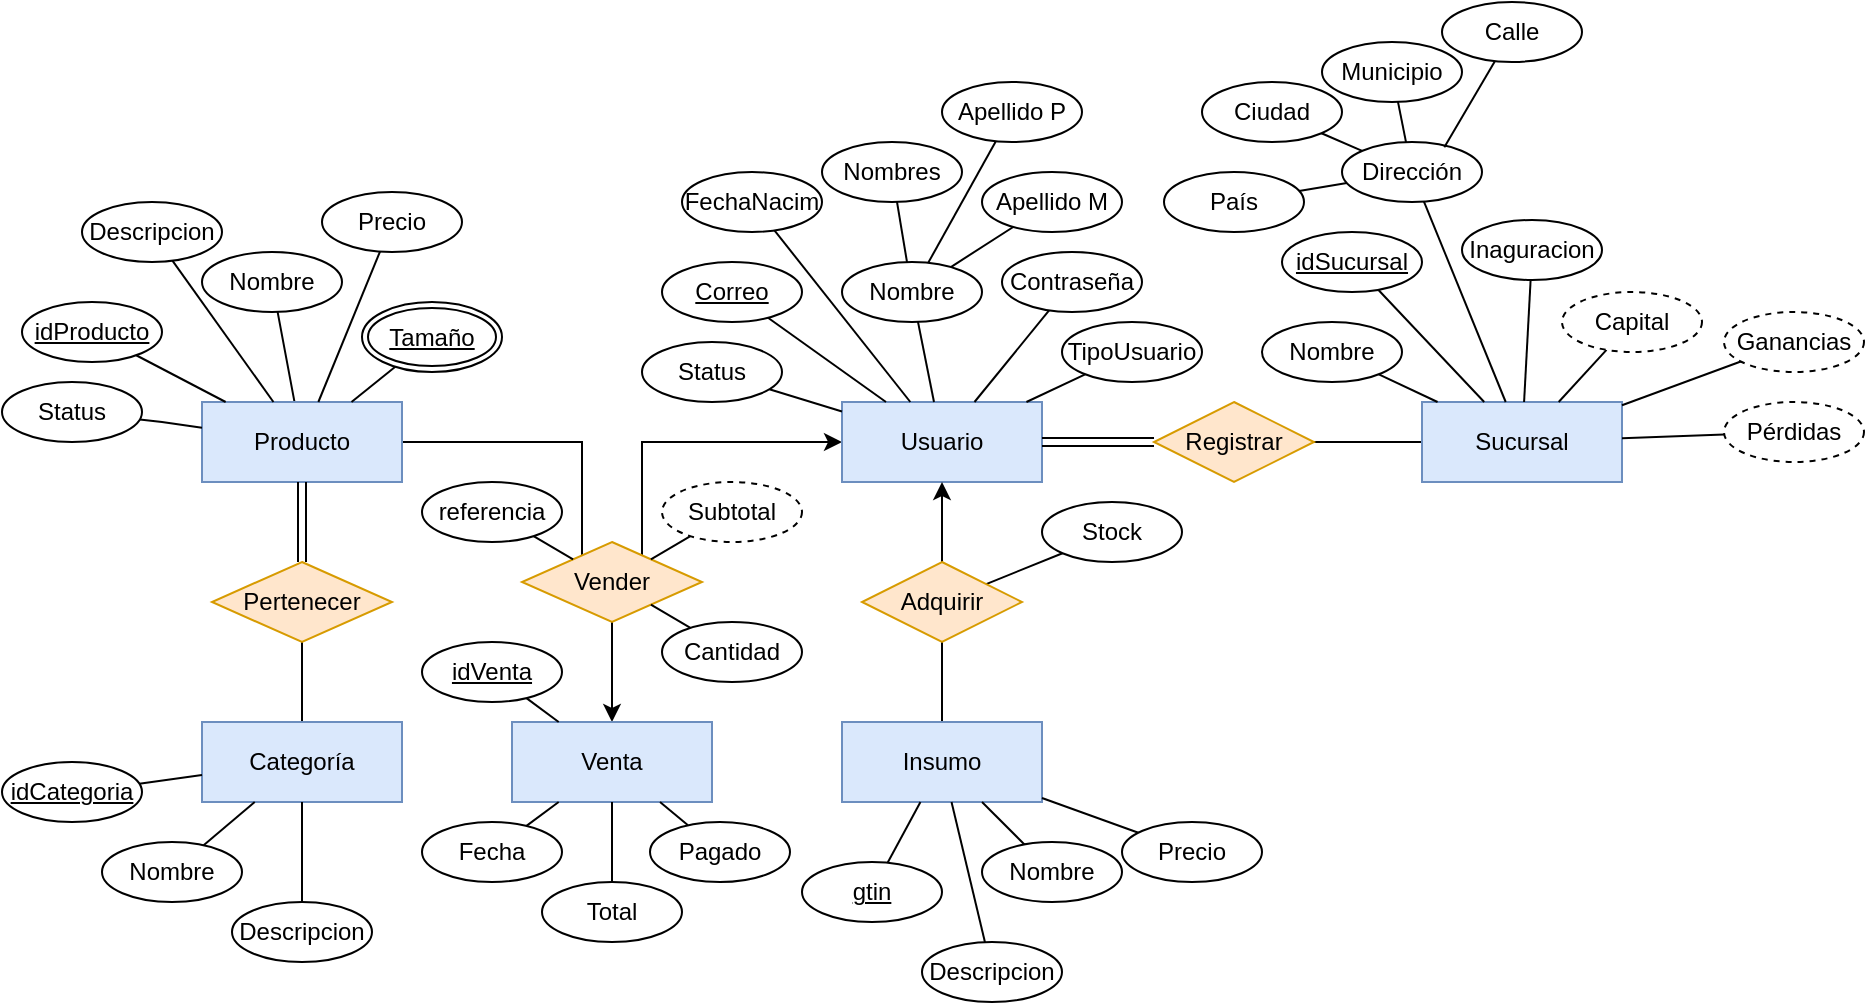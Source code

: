 <mxfile version="24.4.8" type="device" pages="3">
  <diagram name="Modelo E-R v1" id="yHmmyd7FTC4s6OF_Ok30">
    <mxGraphModel dx="546" dy="337" grid="1" gridSize="10" guides="1" tooltips="1" connect="1" arrows="1" fold="1" page="1" pageScale="1" pageWidth="827" pageHeight="1169" math="0" shadow="0">
      <root>
        <mxCell id="0" />
        <mxCell id="1" parent="0" />
        <mxCell id="ufnq5izGLjDM3eV9SagC-19" style="rounded=0;orthogonalLoop=1;jettySize=auto;html=1;endArrow=none;endFill=0;strokeColor=default;" parent="1" source="ufnq5izGLjDM3eV9SagC-1" target="ufnq5izGLjDM3eV9SagC-7" edge="1">
          <mxGeometry relative="1" as="geometry" />
        </mxCell>
        <mxCell id="ufnq5izGLjDM3eV9SagC-24" style="edgeStyle=orthogonalEdgeStyle;rounded=0;orthogonalLoop=1;jettySize=auto;html=1;endArrow=none;endFill=0;" parent="1" source="ufnq5izGLjDM3eV9SagC-1" target="ufnq5izGLjDM3eV9SagC-3" edge="1">
          <mxGeometry relative="1" as="geometry">
            <Array as="points">
              <mxPoint x="310" y="220" />
            </Array>
          </mxGeometry>
        </mxCell>
        <mxCell id="ufnq5izGLjDM3eV9SagC-1" value="Producto" style="whiteSpace=wrap;html=1;align=center;fillColor=#dae8fc;strokeColor=#6c8ebf;" parent="1" vertex="1">
          <mxGeometry x="120" y="200" width="100" height="40" as="geometry" />
        </mxCell>
        <mxCell id="ufnq5izGLjDM3eV9SagC-26" style="edgeStyle=orthogonalEdgeStyle;rounded=0;orthogonalLoop=1;jettySize=auto;html=1;" parent="1" source="ufnq5izGLjDM3eV9SagC-3" target="ufnq5izGLjDM3eV9SagC-25" edge="1">
          <mxGeometry relative="1" as="geometry">
            <mxPoint x="370" y="220" as="sourcePoint" />
            <Array as="points">
              <mxPoint x="340" y="220" />
            </Array>
          </mxGeometry>
        </mxCell>
        <mxCell id="ufnq5izGLjDM3eV9SagC-91" style="edgeStyle=orthogonalEdgeStyle;rounded=0;orthogonalLoop=1;jettySize=auto;html=1;exitX=0.5;exitY=1;exitDx=0;exitDy=0;endArrow=classic;endFill=1;" parent="1" source="ufnq5izGLjDM3eV9SagC-3" target="OUVmjSDXXqVs8taV7ke5-6" edge="1">
          <mxGeometry relative="1" as="geometry">
            <mxPoint x="325" y="360" as="targetPoint" />
          </mxGeometry>
        </mxCell>
        <mxCell id="ufnq5izGLjDM3eV9SagC-3" value="Vender" style="shape=rhombus;perimeter=rhombusPerimeter;whiteSpace=wrap;html=1;align=center;fillColor=#ffe6cc;strokeColor=#d79b00;" parent="1" vertex="1">
          <mxGeometry x="280" y="270" width="90" height="40" as="geometry" />
        </mxCell>
        <mxCell id="ufnq5izGLjDM3eV9SagC-12" style="rounded=0;orthogonalLoop=1;jettySize=auto;html=1;endArrow=none;endFill=0;" parent="1" source="ufnq5izGLjDM3eV9SagC-5" target="ufnq5izGLjDM3eV9SagC-1" edge="1">
          <mxGeometry relative="1" as="geometry" />
        </mxCell>
        <mxCell id="ufnq5izGLjDM3eV9SagC-5" value="idProducto" style="ellipse;whiteSpace=wrap;html=1;align=center;fontStyle=4" parent="1" vertex="1">
          <mxGeometry x="30" y="150" width="70" height="30" as="geometry" />
        </mxCell>
        <mxCell id="ufnq5izGLjDM3eV9SagC-11" style="rounded=0;orthogonalLoop=1;jettySize=auto;html=1;endArrow=none;endFill=0;" parent="1" source="ufnq5izGLjDM3eV9SagC-6" target="ufnq5izGLjDM3eV9SagC-1" edge="1">
          <mxGeometry relative="1" as="geometry">
            <Array as="points">
              <mxPoint x="100" y="210" />
            </Array>
          </mxGeometry>
        </mxCell>
        <mxCell id="ufnq5izGLjDM3eV9SagC-6" value="Status" style="ellipse;whiteSpace=wrap;html=1;align=center;" parent="1" vertex="1">
          <mxGeometry x="20" y="190" width="70" height="30" as="geometry" />
        </mxCell>
        <mxCell id="ufnq5izGLjDM3eV9SagC-7" value="Nombre" style="ellipse;whiteSpace=wrap;html=1;align=center;" parent="1" vertex="1">
          <mxGeometry x="120" y="125" width="70" height="30" as="geometry" />
        </mxCell>
        <mxCell id="ufnq5izGLjDM3eV9SagC-23" style="rounded=0;orthogonalLoop=1;jettySize=auto;html=1;endArrow=none;endFill=0;" parent="1" source="ufnq5izGLjDM3eV9SagC-8" target="ufnq5izGLjDM3eV9SagC-1" edge="1">
          <mxGeometry relative="1" as="geometry" />
        </mxCell>
        <mxCell id="ufnq5izGLjDM3eV9SagC-8" value="Descripcion" style="ellipse;whiteSpace=wrap;html=1;align=center;" parent="1" vertex="1">
          <mxGeometry x="60" y="100" width="70" height="30" as="geometry" />
        </mxCell>
        <mxCell id="ufnq5izGLjDM3eV9SagC-22" style="rounded=0;orthogonalLoop=1;jettySize=auto;html=1;endArrow=none;endFill=0;" parent="1" source="ufnq5izGLjDM3eV9SagC-9" target="ufnq5izGLjDM3eV9SagC-1" edge="1">
          <mxGeometry relative="1" as="geometry" />
        </mxCell>
        <mxCell id="ufnq5izGLjDM3eV9SagC-9" value="Precio" style="ellipse;whiteSpace=wrap;html=1;align=center;" parent="1" vertex="1">
          <mxGeometry x="180" y="95" width="70" height="30" as="geometry" />
        </mxCell>
        <mxCell id="ufnq5izGLjDM3eV9SagC-20" style="edgeStyle=orthogonalEdgeStyle;rounded=0;orthogonalLoop=1;jettySize=auto;html=1;exitX=0.5;exitY=1;exitDx=0;exitDy=0;strokeColor=none;" parent="1" target="ufnq5izGLjDM3eV9SagC-1" edge="1">
          <mxGeometry relative="1" as="geometry">
            <mxPoint x="225" y="180" as="sourcePoint" />
          </mxGeometry>
        </mxCell>
        <mxCell id="ufnq5izGLjDM3eV9SagC-21" style="rounded=0;orthogonalLoop=1;jettySize=auto;html=1;strokeColor=default;endArrow=none;endFill=0;" parent="1" source="WkIJUAesp8Ow3VaOCtWx-1" target="ufnq5izGLjDM3eV9SagC-1" edge="1">
          <mxGeometry relative="1" as="geometry">
            <mxPoint x="211.213" y="178.787" as="sourcePoint" />
          </mxGeometry>
        </mxCell>
        <mxCell id="ufnq5izGLjDM3eV9SagC-90" style="edgeStyle=orthogonalEdgeStyle;rounded=0;orthogonalLoop=1;jettySize=auto;html=1;exitX=0.5;exitY=1;exitDx=0;exitDy=0;endArrow=none;endFill=0;" parent="1" source="ufnq5izGLjDM3eV9SagC-112" target="ufnq5izGLjDM3eV9SagC-41" edge="1">
          <mxGeometry relative="1" as="geometry" />
        </mxCell>
        <mxCell id="ufnq5izGLjDM3eV9SagC-94" style="rounded=0;orthogonalLoop=1;jettySize=auto;html=1;exitX=1;exitY=0.5;exitDx=0;exitDy=0;endArrow=none;endFill=0;" parent="1" source="ufnq5izGLjDM3eV9SagC-123" target="ufnq5izGLjDM3eV9SagC-42" edge="1">
          <mxGeometry relative="1" as="geometry" />
        </mxCell>
        <mxCell id="ufnq5izGLjDM3eV9SagC-25" value="Usuario" style="whiteSpace=wrap;html=1;align=center;fillColor=#dae8fc;strokeColor=#6c8ebf;" parent="1" vertex="1">
          <mxGeometry x="440" y="200" width="100" height="40" as="geometry" />
        </mxCell>
        <mxCell id="ufnq5izGLjDM3eV9SagC-27" style="rounded=0;orthogonalLoop=1;jettySize=auto;html=1;endArrow=none;endFill=0;strokeColor=default;" parent="1" source="ufnq5izGLjDM3eV9SagC-25" target="ufnq5izGLjDM3eV9SagC-32" edge="1">
          <mxGeometry relative="1" as="geometry">
            <mxPoint x="486" y="180" as="sourcePoint" />
          </mxGeometry>
        </mxCell>
        <mxCell id="ufnq5izGLjDM3eV9SagC-28" style="rounded=0;orthogonalLoop=1;jettySize=auto;html=1;endArrow=none;endFill=0;" parent="1" source="ufnq5izGLjDM3eV9SagC-29" target="ufnq5izGLjDM3eV9SagC-25" edge="1">
          <mxGeometry relative="1" as="geometry">
            <mxPoint x="452" y="180" as="targetPoint" />
          </mxGeometry>
        </mxCell>
        <mxCell id="ufnq5izGLjDM3eV9SagC-29" value="&lt;u&gt;Correo&lt;/u&gt;" style="ellipse;whiteSpace=wrap;html=1;align=center;" parent="1" vertex="1">
          <mxGeometry x="350" y="130" width="70" height="30" as="geometry" />
        </mxCell>
        <mxCell id="ufnq5izGLjDM3eV9SagC-81" style="rounded=0;orthogonalLoop=1;jettySize=auto;html=1;endArrow=none;endFill=0;" parent="1" source="ufnq5izGLjDM3eV9SagC-31" target="ufnq5izGLjDM3eV9SagC-25" edge="1">
          <mxGeometry relative="1" as="geometry" />
        </mxCell>
        <mxCell id="ufnq5izGLjDM3eV9SagC-31" value="Status" style="ellipse;whiteSpace=wrap;html=1;align=center;" parent="1" vertex="1">
          <mxGeometry x="340" y="170" width="70" height="30" as="geometry" />
        </mxCell>
        <mxCell id="ufnq5izGLjDM3eV9SagC-32" value="Nombre" style="ellipse;whiteSpace=wrap;html=1;align=center;" parent="1" vertex="1">
          <mxGeometry x="440" y="130" width="70" height="30" as="geometry" />
        </mxCell>
        <mxCell id="ufnq5izGLjDM3eV9SagC-33" style="rounded=0;orthogonalLoop=1;jettySize=auto;html=1;endArrow=none;endFill=0;" parent="1" source="ufnq5izGLjDM3eV9SagC-34" target="ufnq5izGLjDM3eV9SagC-25" edge="1">
          <mxGeometry relative="1" as="geometry">
            <mxPoint x="476" y="180" as="targetPoint" />
          </mxGeometry>
        </mxCell>
        <mxCell id="ufnq5izGLjDM3eV9SagC-34" value="FechaNacim" style="ellipse;whiteSpace=wrap;html=1;align=center;" parent="1" vertex="1">
          <mxGeometry x="360" y="85" width="70" height="30" as="geometry" />
        </mxCell>
        <mxCell id="ufnq5izGLjDM3eV9SagC-35" style="rounded=0;orthogonalLoop=1;jettySize=auto;html=1;endArrow=none;endFill=0;" parent="1" source="ufnq5izGLjDM3eV9SagC-36" target="ufnq5izGLjDM3eV9SagC-32" edge="1">
          <mxGeometry relative="1" as="geometry">
            <mxPoint x="497" y="180" as="targetPoint" />
          </mxGeometry>
        </mxCell>
        <mxCell id="ufnq5izGLjDM3eV9SagC-36" value="Apellido M" style="ellipse;whiteSpace=wrap;html=1;align=center;" parent="1" vertex="1">
          <mxGeometry x="510" y="85" width="70" height="30" as="geometry" />
        </mxCell>
        <mxCell id="ufnq5izGLjDM3eV9SagC-37" style="rounded=0;orthogonalLoop=1;jettySize=auto;html=1;strokeColor=default;endArrow=none;endFill=0;" parent="1" source="ufnq5izGLjDM3eV9SagC-38" target="ufnq5izGLjDM3eV9SagC-25" edge="1">
          <mxGeometry relative="1" as="geometry">
            <mxPoint x="510" y="180" as="targetPoint" />
          </mxGeometry>
        </mxCell>
        <mxCell id="ufnq5izGLjDM3eV9SagC-38" value="Contraseña" style="ellipse;whiteSpace=wrap;html=1;align=center;" parent="1" vertex="1">
          <mxGeometry x="520" y="125" width="70" height="30" as="geometry" />
        </mxCell>
        <mxCell id="ufnq5izGLjDM3eV9SagC-92" style="rounded=0;orthogonalLoop=1;jettySize=auto;html=1;endArrow=none;endFill=0;" parent="1" source="K6hZ0VcQwFhXVgysdmx0-1" target="ufnq5izGLjDM3eV9SagC-40" edge="1">
          <mxGeometry relative="1" as="geometry">
            <mxPoint x="170" y="320" as="sourcePoint" />
          </mxGeometry>
        </mxCell>
        <mxCell id="ufnq5izGLjDM3eV9SagC-93" style="edgeStyle=orthogonalEdgeStyle;rounded=0;orthogonalLoop=1;jettySize=auto;html=1;exitX=0.5;exitY=0;exitDx=0;exitDy=0;endArrow=none;endFill=0;shape=link;" parent="1" target="ufnq5izGLjDM3eV9SagC-1" edge="1">
          <mxGeometry relative="1" as="geometry">
            <mxPoint x="170" y="280" as="sourcePoint" />
            <Array as="points">
              <mxPoint x="170" y="270" />
              <mxPoint x="170" y="270" />
            </Array>
          </mxGeometry>
        </mxCell>
        <mxCell id="ufnq5izGLjDM3eV9SagC-40" value="Categoría" style="whiteSpace=wrap;html=1;align=center;strokeColor=#6c8ebf;fillColor=#dae8fc;" parent="1" vertex="1">
          <mxGeometry x="120" y="360" width="100" height="40" as="geometry" />
        </mxCell>
        <mxCell id="ufnq5izGLjDM3eV9SagC-41" value="Insumo" style="whiteSpace=wrap;html=1;align=center;fillColor=#dae8fc;strokeColor=#6c8ebf;" parent="1" vertex="1">
          <mxGeometry x="440" y="360" width="100" height="40" as="geometry" />
        </mxCell>
        <mxCell id="ufnq5izGLjDM3eV9SagC-42" value="Sucursal" style="whiteSpace=wrap;html=1;align=center;fillColor=#dae8fc;strokeColor=#6c8ebf;" parent="1" vertex="1">
          <mxGeometry x="730" y="200" width="100" height="40" as="geometry" />
        </mxCell>
        <mxCell id="ufnq5izGLjDM3eV9SagC-43" style="rounded=0;orthogonalLoop=1;jettySize=auto;html=1;endArrow=none;endFill=0;strokeColor=default;" parent="1" source="ufnq5izGLjDM3eV9SagC-50" target="ufnq5izGLjDM3eV9SagC-48" edge="1">
          <mxGeometry relative="1" as="geometry">
            <mxPoint x="716" y="50" as="sourcePoint" />
          </mxGeometry>
        </mxCell>
        <mxCell id="ufnq5izGLjDM3eV9SagC-44" style="rounded=0;orthogonalLoop=1;jettySize=auto;html=1;endArrow=none;endFill=0;" parent="1" source="ufnq5izGLjDM3eV9SagC-45" target="ufnq5izGLjDM3eV9SagC-42" edge="1">
          <mxGeometry relative="1" as="geometry">
            <mxPoint x="802" y="165" as="targetPoint" />
          </mxGeometry>
        </mxCell>
        <mxCell id="ufnq5izGLjDM3eV9SagC-45" value="&lt;u&gt;idSucursal&lt;/u&gt;" style="ellipse;whiteSpace=wrap;html=1;align=center;" parent="1" vertex="1">
          <mxGeometry x="660" y="115" width="70" height="30" as="geometry" />
        </mxCell>
        <mxCell id="ufnq5izGLjDM3eV9SagC-95" style="rounded=0;orthogonalLoop=1;jettySize=auto;html=1;endArrow=none;endFill=0;" parent="1" source="ufnq5izGLjDM3eV9SagC-47" target="ufnq5izGLjDM3eV9SagC-42" edge="1">
          <mxGeometry relative="1" as="geometry" />
        </mxCell>
        <mxCell id="ufnq5izGLjDM3eV9SagC-47" value="Nombre" style="ellipse;whiteSpace=wrap;html=1;align=center;" parent="1" vertex="1">
          <mxGeometry x="650" y="160" width="70" height="30" as="geometry" />
        </mxCell>
        <mxCell id="ufnq5izGLjDM3eV9SagC-48" value="Ciudad" style="ellipse;whiteSpace=wrap;html=1;align=center;" parent="1" vertex="1">
          <mxGeometry x="620" y="40" width="70" height="30" as="geometry" />
        </mxCell>
        <mxCell id="ufnq5izGLjDM3eV9SagC-49" style="rounded=0;orthogonalLoop=1;jettySize=auto;html=1;endArrow=none;endFill=0;" parent="1" source="ufnq5izGLjDM3eV9SagC-50" target="ufnq5izGLjDM3eV9SagC-42" edge="1">
          <mxGeometry relative="1" as="geometry">
            <mxPoint x="826" y="165" as="targetPoint" />
          </mxGeometry>
        </mxCell>
        <mxCell id="ufnq5izGLjDM3eV9SagC-50" value="Dirección" style="ellipse;whiteSpace=wrap;html=1;align=center;" parent="1" vertex="1">
          <mxGeometry x="690" y="70" width="70" height="30" as="geometry" />
        </mxCell>
        <mxCell id="ufnq5izGLjDM3eV9SagC-51" style="rounded=0;orthogonalLoop=1;jettySize=auto;html=1;endArrow=none;endFill=0;" parent="1" source="ufnq5izGLjDM3eV9SagC-52" target="ufnq5izGLjDM3eV9SagC-50" edge="1">
          <mxGeometry relative="1" as="geometry">
            <mxPoint x="727" y="50" as="targetPoint" />
          </mxGeometry>
        </mxCell>
        <mxCell id="ufnq5izGLjDM3eV9SagC-52" value="Municipio" style="ellipse;whiteSpace=wrap;html=1;align=center;" parent="1" vertex="1">
          <mxGeometry x="680" y="20" width="70" height="30" as="geometry" />
        </mxCell>
        <mxCell id="ufnq5izGLjDM3eV9SagC-53" style="rounded=0;orthogonalLoop=1;jettySize=auto;html=1;strokeColor=default;endArrow=none;endFill=0;entryX=0.731;entryY=0.087;entryDx=0;entryDy=0;entryPerimeter=0;" parent="1" source="ufnq5izGLjDM3eV9SagC-54" target="ufnq5izGLjDM3eV9SagC-50" edge="1">
          <mxGeometry relative="1" as="geometry">
            <mxPoint x="740" y="50" as="targetPoint" />
          </mxGeometry>
        </mxCell>
        <mxCell id="ufnq5izGLjDM3eV9SagC-54" value="Calle" style="ellipse;whiteSpace=wrap;html=1;align=center;" parent="1" vertex="1">
          <mxGeometry x="740" width="70" height="30" as="geometry" />
        </mxCell>
        <mxCell id="ufnq5izGLjDM3eV9SagC-55" style="rounded=0;orthogonalLoop=1;jettySize=auto;html=1;endArrow=none;endFill=0;strokeColor=default;" parent="1" source="ufnq5izGLjDM3eV9SagC-41" target="ufnq5izGLjDM3eV9SagC-60" edge="1">
          <mxGeometry relative="1" as="geometry">
            <mxPoint x="656" y="520" as="sourcePoint" />
          </mxGeometry>
        </mxCell>
        <mxCell id="ufnq5izGLjDM3eV9SagC-56" style="rounded=0;orthogonalLoop=1;jettySize=auto;html=1;endArrow=none;endFill=0;" parent="1" source="ufnq5izGLjDM3eV9SagC-57" target="ufnq5izGLjDM3eV9SagC-41" edge="1">
          <mxGeometry relative="1" as="geometry">
            <mxPoint x="622" y="520" as="targetPoint" />
          </mxGeometry>
        </mxCell>
        <mxCell id="ufnq5izGLjDM3eV9SagC-57" value="gtin" style="ellipse;whiteSpace=wrap;html=1;align=center;fontStyle=4" parent="1" vertex="1">
          <mxGeometry x="420" y="430" width="70" height="30" as="geometry" />
        </mxCell>
        <mxCell id="ufnq5izGLjDM3eV9SagC-114" style="rounded=0;orthogonalLoop=1;jettySize=auto;html=1;exitX=0;exitY=1;exitDx=0;exitDy=0;endArrow=none;endFill=0;" parent="1" source="ufnq5izGLjDM3eV9SagC-59" target="ufnq5izGLjDM3eV9SagC-112" edge="1">
          <mxGeometry relative="1" as="geometry" />
        </mxCell>
        <mxCell id="ufnq5izGLjDM3eV9SagC-59" value="Stock" style="ellipse;whiteSpace=wrap;html=1;align=center;" parent="1" vertex="1">
          <mxGeometry x="540" y="250" width="70" height="30" as="geometry" />
        </mxCell>
        <mxCell id="ufnq5izGLjDM3eV9SagC-60" value="Nombre" style="ellipse;whiteSpace=wrap;html=1;align=center;" parent="1" vertex="1">
          <mxGeometry x="510" y="420" width="70" height="30" as="geometry" />
        </mxCell>
        <mxCell id="ufnq5izGLjDM3eV9SagC-61" style="rounded=0;orthogonalLoop=1;jettySize=auto;html=1;endArrow=none;endFill=0;" parent="1" source="ufnq5izGLjDM3eV9SagC-62" target="ufnq5izGLjDM3eV9SagC-41" edge="1">
          <mxGeometry relative="1" as="geometry">
            <mxPoint x="646" y="520" as="targetPoint" />
          </mxGeometry>
        </mxCell>
        <mxCell id="ufnq5izGLjDM3eV9SagC-62" value="Descripcion" style="ellipse;whiteSpace=wrap;html=1;align=center;" parent="1" vertex="1">
          <mxGeometry x="480" y="470" width="70" height="30" as="geometry" />
        </mxCell>
        <mxCell id="ufnq5izGLjDM3eV9SagC-63" style="rounded=0;orthogonalLoop=1;jettySize=auto;html=1;endArrow=none;endFill=0;" parent="1" source="ufnq5izGLjDM3eV9SagC-64" target="ufnq5izGLjDM3eV9SagC-41" edge="1">
          <mxGeometry relative="1" as="geometry">
            <mxPoint x="667" y="520" as="targetPoint" />
          </mxGeometry>
        </mxCell>
        <mxCell id="ufnq5izGLjDM3eV9SagC-64" value="Precio" style="ellipse;whiteSpace=wrap;html=1;align=center;" parent="1" vertex="1">
          <mxGeometry x="580" y="410" width="70" height="30" as="geometry" />
        </mxCell>
        <mxCell id="ufnq5izGLjDM3eV9SagC-65" style="rounded=0;orthogonalLoop=1;jettySize=auto;html=1;strokeColor=default;endArrow=none;endFill=0;" parent="1" source="ufnq5izGLjDM3eV9SagC-66" target="ufnq5izGLjDM3eV9SagC-40" edge="1">
          <mxGeometry relative="1" as="geometry">
            <mxPoint x="10" y="420" as="targetPoint" />
          </mxGeometry>
        </mxCell>
        <mxCell id="ufnq5izGLjDM3eV9SagC-66" value="idCategoria" style="ellipse;whiteSpace=wrap;html=1;align=center;fontStyle=4" parent="1" vertex="1">
          <mxGeometry x="20" y="380" width="70" height="30" as="geometry" />
        </mxCell>
        <mxCell id="ufnq5izGLjDM3eV9SagC-68" style="rounded=0;orthogonalLoop=1;jettySize=auto;html=1;endArrow=none;endFill=0;strokeColor=default;" parent="1" source="ufnq5izGLjDM3eV9SagC-40" target="ufnq5izGLjDM3eV9SagC-73" edge="1">
          <mxGeometry relative="1" as="geometry">
            <mxPoint x="276" y="530" as="sourcePoint" />
          </mxGeometry>
        </mxCell>
        <mxCell id="ufnq5izGLjDM3eV9SagC-69" style="rounded=0;orthogonalLoop=1;jettySize=auto;html=1;endArrow=none;endFill=0;" parent="1" source="ufnq5izGLjDM3eV9SagC-70" target="ufnq5izGLjDM3eV9SagC-3" edge="1">
          <mxGeometry relative="1" as="geometry">
            <mxPoint x="242" y="530" as="targetPoint" />
          </mxGeometry>
        </mxCell>
        <mxCell id="ufnq5izGLjDM3eV9SagC-70" value="referencia" style="ellipse;whiteSpace=wrap;html=1;align=center;fontStyle=0" parent="1" vertex="1">
          <mxGeometry x="230" y="240" width="70" height="30" as="geometry" />
        </mxCell>
        <mxCell id="ufnq5izGLjDM3eV9SagC-73" value="Nombre" style="ellipse;whiteSpace=wrap;html=1;align=center;" parent="1" vertex="1">
          <mxGeometry x="70" y="420" width="70" height="30" as="geometry" />
        </mxCell>
        <mxCell id="ufnq5izGLjDM3eV9SagC-74" style="rounded=0;orthogonalLoop=1;jettySize=auto;html=1;endArrow=none;endFill=0;" parent="1" source="ufnq5izGLjDM3eV9SagC-75" target="ufnq5izGLjDM3eV9SagC-40" edge="1">
          <mxGeometry relative="1" as="geometry">
            <mxPoint x="266" y="530" as="targetPoint" />
          </mxGeometry>
        </mxCell>
        <mxCell id="ufnq5izGLjDM3eV9SagC-75" value="Descripcion" style="ellipse;whiteSpace=wrap;html=1;align=center;" parent="1" vertex="1">
          <mxGeometry x="135" y="450" width="70" height="30" as="geometry" />
        </mxCell>
        <mxCell id="ufnq5izGLjDM3eV9SagC-82" style="rounded=0;orthogonalLoop=1;jettySize=auto;html=1;endArrow=none;endFill=0;" parent="1" source="ufnq5izGLjDM3eV9SagC-83" target="ufnq5izGLjDM3eV9SagC-32" edge="1">
          <mxGeometry relative="1" as="geometry">
            <mxPoint x="440" y="105.5" as="targetPoint" />
          </mxGeometry>
        </mxCell>
        <mxCell id="ufnq5izGLjDM3eV9SagC-83" value="Nombres" style="ellipse;whiteSpace=wrap;html=1;align=center;" parent="1" vertex="1">
          <mxGeometry x="430" y="70" width="70" height="30" as="geometry" />
        </mxCell>
        <mxCell id="ufnq5izGLjDM3eV9SagC-84" style="rounded=0;orthogonalLoop=1;jettySize=auto;html=1;endArrow=none;endFill=0;" parent="1" source="ufnq5izGLjDM3eV9SagC-85" target="ufnq5izGLjDM3eV9SagC-32" edge="1">
          <mxGeometry relative="1" as="geometry">
            <mxPoint x="479" y="105.5" as="targetPoint" />
          </mxGeometry>
        </mxCell>
        <mxCell id="ufnq5izGLjDM3eV9SagC-85" value="Apellido P" style="ellipse;whiteSpace=wrap;html=1;align=center;" parent="1" vertex="1">
          <mxGeometry x="490" y="40" width="70" height="30" as="geometry" />
        </mxCell>
        <mxCell id="ufnq5izGLjDM3eV9SagC-86" style="rounded=0;orthogonalLoop=1;jettySize=auto;html=1;endArrow=none;endFill=0;" parent="1" source="ufnq5izGLjDM3eV9SagC-87" target="ufnq5izGLjDM3eV9SagC-25" edge="1">
          <mxGeometry relative="1" as="geometry">
            <mxPoint x="550" y="211" as="targetPoint" />
          </mxGeometry>
        </mxCell>
        <mxCell id="ufnq5izGLjDM3eV9SagC-87" value="TipoUsuario" style="ellipse;whiteSpace=wrap;html=1;align=center;" parent="1" vertex="1">
          <mxGeometry x="550" y="160" width="70" height="30" as="geometry" />
        </mxCell>
        <mxCell id="ufnq5izGLjDM3eV9SagC-100" style="rounded=0;orthogonalLoop=1;jettySize=auto;html=1;endArrow=none;endFill=0;" parent="1" source="ufnq5izGLjDM3eV9SagC-101" target="ufnq5izGLjDM3eV9SagC-42" edge="1">
          <mxGeometry relative="1" as="geometry">
            <mxPoint x="750" y="160" as="targetPoint" />
          </mxGeometry>
        </mxCell>
        <mxCell id="ufnq5izGLjDM3eV9SagC-101" value="Inaguracion" style="ellipse;whiteSpace=wrap;html=1;align=center;" parent="1" vertex="1">
          <mxGeometry x="750" y="109" width="70" height="30" as="geometry" />
        </mxCell>
        <mxCell id="ufnq5izGLjDM3eV9SagC-102" style="rounded=0;orthogonalLoop=1;jettySize=auto;html=1;endArrow=none;endFill=0;" parent="1" source="ufnq5izGLjDM3eV9SagC-103" target="ufnq5izGLjDM3eV9SagC-50" edge="1">
          <mxGeometry relative="1" as="geometry">
            <mxPoint x="600" y="136" as="targetPoint" />
          </mxGeometry>
        </mxCell>
        <mxCell id="ufnq5izGLjDM3eV9SagC-103" value="País" style="ellipse;whiteSpace=wrap;html=1;align=center;" parent="1" vertex="1">
          <mxGeometry x="601" y="85" width="70" height="30" as="geometry" />
        </mxCell>
        <mxCell id="ufnq5izGLjDM3eV9SagC-105" style="rounded=0;orthogonalLoop=1;jettySize=auto;html=1;endArrow=none;endFill=0;" parent="1" source="ufnq5izGLjDM3eV9SagC-106" target="ufnq5izGLjDM3eV9SagC-42" edge="1">
          <mxGeometry relative="1" as="geometry">
            <mxPoint x="810" y="196" as="targetPoint" />
          </mxGeometry>
        </mxCell>
        <mxCell id="ufnq5izGLjDM3eV9SagC-106" value="Capital" style="ellipse;whiteSpace=wrap;html=1;align=center;dashed=1;" parent="1" vertex="1">
          <mxGeometry x="800" y="145" width="70" height="30" as="geometry" />
        </mxCell>
        <mxCell id="ufnq5izGLjDM3eV9SagC-107" style="rounded=0;orthogonalLoop=1;jettySize=auto;html=1;endArrow=none;endFill=0;" parent="1" source="ufnq5izGLjDM3eV9SagC-108" target="ufnq5izGLjDM3eV9SagC-42" edge="1">
          <mxGeometry relative="1" as="geometry">
            <mxPoint x="870" y="201" as="targetPoint" />
          </mxGeometry>
        </mxCell>
        <mxCell id="ufnq5izGLjDM3eV9SagC-108" value="Ganancias" style="ellipse;whiteSpace=wrap;html=1;align=center;dashed=1;" parent="1" vertex="1">
          <mxGeometry x="881" y="155" width="70" height="30" as="geometry" />
        </mxCell>
        <mxCell id="ufnq5izGLjDM3eV9SagC-109" style="rounded=0;orthogonalLoop=1;jettySize=auto;html=1;endArrow=none;endFill=0;" parent="1" source="ufnq5izGLjDM3eV9SagC-110" target="ufnq5izGLjDM3eV9SagC-42" edge="1">
          <mxGeometry relative="1" as="geometry">
            <mxPoint x="836" y="210" as="targetPoint" />
          </mxGeometry>
        </mxCell>
        <mxCell id="ufnq5izGLjDM3eV9SagC-110" value="Pérdidas" style="ellipse;whiteSpace=wrap;html=1;align=center;dashed=1;" parent="1" vertex="1">
          <mxGeometry x="881" y="200" width="70" height="30" as="geometry" />
        </mxCell>
        <mxCell id="ufnq5izGLjDM3eV9SagC-111" value="" style="edgeStyle=orthogonalEdgeStyle;rounded=0;orthogonalLoop=1;jettySize=auto;html=1;exitX=0.5;exitY=1;exitDx=0;exitDy=0;endArrow=none;endFill=0;startArrow=classic;startFill=1;" parent="1" source="ufnq5izGLjDM3eV9SagC-25" target="ufnq5izGLjDM3eV9SagC-112" edge="1">
          <mxGeometry relative="1" as="geometry">
            <mxPoint x="490" y="240" as="sourcePoint" />
            <mxPoint x="490" y="360" as="targetPoint" />
          </mxGeometry>
        </mxCell>
        <mxCell id="ufnq5izGLjDM3eV9SagC-112" value="Adquirir" style="shape=rhombus;perimeter=rhombusPerimeter;whiteSpace=wrap;html=1;align=center;fillColor=#ffe6cc;strokeColor=#d79b00;" parent="1" vertex="1">
          <mxGeometry x="450" y="280" width="80" height="40" as="geometry" />
        </mxCell>
        <mxCell id="ufnq5izGLjDM3eV9SagC-118" style="rounded=0;orthogonalLoop=1;jettySize=auto;html=1;strokeColor=default;endArrow=none;endFill=0;" parent="1" source="ufnq5izGLjDM3eV9SagC-119" target="ufnq5izGLjDM3eV9SagC-3" edge="1">
          <mxGeometry relative="1" as="geometry">
            <mxPoint x="273" y="270" as="targetPoint" />
          </mxGeometry>
        </mxCell>
        <mxCell id="ufnq5izGLjDM3eV9SagC-119" value="Subtotal" style="ellipse;whiteSpace=wrap;html=1;align=center;dashed=1;" parent="1" vertex="1">
          <mxGeometry x="350" y="240" width="70" height="30" as="geometry" />
        </mxCell>
        <mxCell id="ufnq5izGLjDM3eV9SagC-122" value="" style="rounded=0;orthogonalLoop=1;jettySize=auto;html=1;exitX=1;exitY=0.5;exitDx=0;exitDy=0;endArrow=none;endFill=0;shape=link;" parent="1" source="ufnq5izGLjDM3eV9SagC-25" target="ufnq5izGLjDM3eV9SagC-123" edge="1">
          <mxGeometry relative="1" as="geometry">
            <mxPoint x="540" y="220" as="sourcePoint" />
            <mxPoint x="730" y="220" as="targetPoint" />
          </mxGeometry>
        </mxCell>
        <mxCell id="ufnq5izGLjDM3eV9SagC-123" value="Registrar" style="shape=rhombus;perimeter=rhombusPerimeter;whiteSpace=wrap;html=1;align=center;fillColor=#ffe6cc;strokeColor=#d79b00;" parent="1" vertex="1">
          <mxGeometry x="596" y="200" width="80" height="40" as="geometry" />
        </mxCell>
        <mxCell id="K6hZ0VcQwFhXVgysdmx0-1" value="Pertenecer" style="shape=rhombus;perimeter=rhombusPerimeter;whiteSpace=wrap;html=1;align=center;fillColor=#ffe6cc;strokeColor=#d79b00;" parent="1" vertex="1">
          <mxGeometry x="125" y="280" width="90" height="40" as="geometry" />
        </mxCell>
        <mxCell id="8wxH_SGGGfWYbQLn65yi-2" style="rounded=0;orthogonalLoop=1;jettySize=auto;html=1;endArrow=none;endFill=0;" parent="1" source="8wxH_SGGGfWYbQLn65yi-1" target="ufnq5izGLjDM3eV9SagC-3" edge="1">
          <mxGeometry relative="1" as="geometry" />
        </mxCell>
        <mxCell id="8wxH_SGGGfWYbQLn65yi-1" value="Cantidad" style="ellipse;whiteSpace=wrap;html=1;align=center;fontStyle=0" parent="1" vertex="1">
          <mxGeometry x="350" y="310" width="70" height="30" as="geometry" />
        </mxCell>
        <mxCell id="WkIJUAesp8Ow3VaOCtWx-1" value="Tamaño" style="ellipse;shape=doubleEllipse;margin=3;whiteSpace=wrap;html=1;align=center;fontStyle=4" parent="1" vertex="1">
          <mxGeometry x="200" y="150" width="70" height="35" as="geometry" />
        </mxCell>
        <mxCell id="OUVmjSDXXqVs8taV7ke5-6" value="Venta" style="whiteSpace=wrap;html=1;align=center;fillColor=#dae8fc;strokeColor=#6c8ebf;" parent="1" vertex="1">
          <mxGeometry x="275" y="360" width="100" height="40" as="geometry" />
        </mxCell>
        <mxCell id="OUVmjSDXXqVs8taV7ke5-11" style="rounded=0;orthogonalLoop=1;jettySize=auto;html=1;endArrow=none;endFill=0;" parent="1" source="OUVmjSDXXqVs8taV7ke5-9" target="OUVmjSDXXqVs8taV7ke5-6" edge="1">
          <mxGeometry relative="1" as="geometry" />
        </mxCell>
        <mxCell id="OUVmjSDXXqVs8taV7ke5-9" value="Total" style="ellipse;whiteSpace=wrap;html=1;align=center;" parent="1" vertex="1">
          <mxGeometry x="290" y="440" width="70" height="30" as="geometry" />
        </mxCell>
        <mxCell id="OUVmjSDXXqVs8taV7ke5-12" style="rounded=0;orthogonalLoop=1;jettySize=auto;html=1;endArrow=none;endFill=0;" parent="1" source="OUVmjSDXXqVs8taV7ke5-13" target="OUVmjSDXXqVs8taV7ke5-6" edge="1">
          <mxGeometry relative="1" as="geometry">
            <mxPoint x="180" y="570" as="targetPoint" />
          </mxGeometry>
        </mxCell>
        <mxCell id="OUVmjSDXXqVs8taV7ke5-13" value="Fecha" style="ellipse;whiteSpace=wrap;html=1;align=center;" parent="1" vertex="1">
          <mxGeometry x="230" y="410" width="70" height="30" as="geometry" />
        </mxCell>
        <mxCell id="OUVmjSDXXqVs8taV7ke5-14" style="rounded=0;orthogonalLoop=1;jettySize=auto;html=1;endArrow=none;endFill=0;" parent="1" source="OUVmjSDXXqVs8taV7ke5-15" target="OUVmjSDXXqVs8taV7ke5-6" edge="1">
          <mxGeometry relative="1" as="geometry">
            <mxPoint x="383" y="580" as="targetPoint" />
          </mxGeometry>
        </mxCell>
        <mxCell id="OUVmjSDXXqVs8taV7ke5-15" value="Pagado" style="ellipse;whiteSpace=wrap;html=1;align=center;" parent="1" vertex="1">
          <mxGeometry x="344" y="410" width="70" height="30" as="geometry" />
        </mxCell>
        <mxCell id="OUVmjSDXXqVs8taV7ke5-16" style="rounded=0;orthogonalLoop=1;jettySize=auto;html=1;endArrow=none;endFill=0;" parent="1" source="OUVmjSDXXqVs8taV7ke5-17" target="OUVmjSDXXqVs8taV7ke5-6" edge="1">
          <mxGeometry relative="1" as="geometry">
            <mxPoint x="108" y="625" as="targetPoint" />
          </mxGeometry>
        </mxCell>
        <mxCell id="OUVmjSDXXqVs8taV7ke5-17" value="idVenta" style="ellipse;whiteSpace=wrap;html=1;align=center;fontStyle=4" parent="1" vertex="1">
          <mxGeometry x="230" y="320" width="70" height="30" as="geometry" />
        </mxCell>
      </root>
    </mxGraphModel>
  </diagram>
  <diagram id="bzyGKMyO4FWAWSf-Ue3X" name="Modelo Relacional">
    <mxGraphModel dx="2191" dy="843" grid="1" gridSize="10" guides="1" tooltips="1" connect="1" arrows="1" fold="1" page="1" pageScale="1" pageWidth="827" pageHeight="1169" math="0" shadow="0">
      <root>
        <mxCell id="0" />
        <mxCell id="1" parent="0" />
        <mxCell id="rOgcGrfOH9K6YcO0PpOx-32" value="Usuario" style="shape=table;startSize=30;container=1;collapsible=1;childLayout=tableLayout;fixedRows=1;rowLines=0;fontStyle=1;align=center;resizeLast=1;html=1;fillColor=#dae8fc;strokeColor=#6c8ebf;" parent="1" vertex="1">
          <mxGeometry x="400" y="240" width="180" height="270" as="geometry" />
        </mxCell>
        <mxCell id="rOgcGrfOH9K6YcO0PpOx-33" value="" style="shape=tableRow;horizontal=0;startSize=0;swimlaneHead=0;swimlaneBody=0;fillColor=none;collapsible=0;dropTarget=0;points=[[0,0.5],[1,0.5]];portConstraint=eastwest;top=0;left=0;right=0;bottom=1;" parent="rOgcGrfOH9K6YcO0PpOx-32" vertex="1">
          <mxGeometry y="30" width="180" height="30" as="geometry" />
        </mxCell>
        <mxCell id="rOgcGrfOH9K6YcO0PpOx-34" value="PK" style="shape=partialRectangle;connectable=0;fillColor=none;top=0;left=0;bottom=0;right=0;fontStyle=1;overflow=hidden;whiteSpace=wrap;html=1;" parent="rOgcGrfOH9K6YcO0PpOx-33" vertex="1">
          <mxGeometry width="30" height="30" as="geometry">
            <mxRectangle width="30" height="30" as="alternateBounds" />
          </mxGeometry>
        </mxCell>
        <mxCell id="rOgcGrfOH9K6YcO0PpOx-35" value="Correo" style="shape=partialRectangle;connectable=0;fillColor=none;top=0;left=0;bottom=0;right=0;align=left;spacingLeft=6;fontStyle=5;overflow=hidden;whiteSpace=wrap;html=1;" parent="rOgcGrfOH9K6YcO0PpOx-33" vertex="1">
          <mxGeometry x="30" width="150" height="30" as="geometry">
            <mxRectangle width="150" height="30" as="alternateBounds" />
          </mxGeometry>
        </mxCell>
        <mxCell id="rOgcGrfOH9K6YcO0PpOx-42" value="" style="shape=tableRow;horizontal=0;startSize=0;swimlaneHead=0;swimlaneBody=0;fillColor=none;collapsible=0;dropTarget=0;points=[[0,0.5],[1,0.5]];portConstraint=eastwest;top=0;left=0;right=0;bottom=0;" parent="rOgcGrfOH9K6YcO0PpOx-32" vertex="1">
          <mxGeometry y="60" width="180" height="30" as="geometry" />
        </mxCell>
        <mxCell id="rOgcGrfOH9K6YcO0PpOx-43" value="" style="shape=partialRectangle;connectable=0;fillColor=none;top=0;left=0;bottom=0;right=0;editable=1;overflow=hidden;whiteSpace=wrap;html=1;" parent="rOgcGrfOH9K6YcO0PpOx-42" vertex="1">
          <mxGeometry width="30" height="30" as="geometry">
            <mxRectangle width="30" height="30" as="alternateBounds" />
          </mxGeometry>
        </mxCell>
        <mxCell id="rOgcGrfOH9K6YcO0PpOx-44" value="Nombre" style="shape=partialRectangle;connectable=0;fillColor=none;top=0;left=0;bottom=0;right=0;align=left;spacingLeft=6;overflow=hidden;whiteSpace=wrap;html=1;" parent="rOgcGrfOH9K6YcO0PpOx-42" vertex="1">
          <mxGeometry x="30" width="150" height="30" as="geometry">
            <mxRectangle width="150" height="30" as="alternateBounds" />
          </mxGeometry>
        </mxCell>
        <mxCell id="rOgcGrfOH9K6YcO0PpOx-45" value="" style="shape=tableRow;horizontal=0;startSize=0;swimlaneHead=0;swimlaneBody=0;fillColor=none;collapsible=0;dropTarget=0;points=[[0,0.5],[1,0.5]];portConstraint=eastwest;top=0;left=0;right=0;bottom=0;" parent="rOgcGrfOH9K6YcO0PpOx-32" vertex="1">
          <mxGeometry y="90" width="180" height="30" as="geometry" />
        </mxCell>
        <mxCell id="rOgcGrfOH9K6YcO0PpOx-46" value="" style="shape=partialRectangle;connectable=0;fillColor=none;top=0;left=0;bottom=0;right=0;editable=1;overflow=hidden;whiteSpace=wrap;html=1;" parent="rOgcGrfOH9K6YcO0PpOx-45" vertex="1">
          <mxGeometry width="30" height="30" as="geometry">
            <mxRectangle width="30" height="30" as="alternateBounds" />
          </mxGeometry>
        </mxCell>
        <mxCell id="rOgcGrfOH9K6YcO0PpOx-47" value="ApellidoPaterno" style="shape=partialRectangle;connectable=0;fillColor=none;top=0;left=0;bottom=0;right=0;align=left;spacingLeft=6;overflow=hidden;whiteSpace=wrap;html=1;" parent="rOgcGrfOH9K6YcO0PpOx-45" vertex="1">
          <mxGeometry x="30" width="150" height="30" as="geometry">
            <mxRectangle width="150" height="30" as="alternateBounds" />
          </mxGeometry>
        </mxCell>
        <mxCell id="rOgcGrfOH9K6YcO0PpOx-48" value="" style="shape=tableRow;horizontal=0;startSize=0;swimlaneHead=0;swimlaneBody=0;fillColor=none;collapsible=0;dropTarget=0;points=[[0,0.5],[1,0.5]];portConstraint=eastwest;top=0;left=0;right=0;bottom=0;" parent="rOgcGrfOH9K6YcO0PpOx-32" vertex="1">
          <mxGeometry y="120" width="180" height="30" as="geometry" />
        </mxCell>
        <mxCell id="rOgcGrfOH9K6YcO0PpOx-49" value="" style="shape=partialRectangle;connectable=0;fillColor=none;top=0;left=0;bottom=0;right=0;editable=1;overflow=hidden;whiteSpace=wrap;html=1;" parent="rOgcGrfOH9K6YcO0PpOx-48" vertex="1">
          <mxGeometry width="30" height="30" as="geometry">
            <mxRectangle width="30" height="30" as="alternateBounds" />
          </mxGeometry>
        </mxCell>
        <mxCell id="rOgcGrfOH9K6YcO0PpOx-50" value="ApellidoMaterno" style="shape=partialRectangle;connectable=0;fillColor=none;top=0;left=0;bottom=0;right=0;align=left;spacingLeft=6;overflow=hidden;whiteSpace=wrap;html=1;" parent="rOgcGrfOH9K6YcO0PpOx-48" vertex="1">
          <mxGeometry x="30" width="150" height="30" as="geometry">
            <mxRectangle width="150" height="30" as="alternateBounds" />
          </mxGeometry>
        </mxCell>
        <mxCell id="rOgcGrfOH9K6YcO0PpOx-36" value="" style="shape=tableRow;horizontal=0;startSize=0;swimlaneHead=0;swimlaneBody=0;fillColor=none;collapsible=0;dropTarget=0;points=[[0,0.5],[1,0.5]];portConstraint=eastwest;top=0;left=0;right=0;bottom=0;" parent="rOgcGrfOH9K6YcO0PpOx-32" vertex="1">
          <mxGeometry y="150" width="180" height="30" as="geometry" />
        </mxCell>
        <mxCell id="rOgcGrfOH9K6YcO0PpOx-37" value="" style="shape=partialRectangle;connectable=0;fillColor=none;top=0;left=0;bottom=0;right=0;editable=1;overflow=hidden;whiteSpace=wrap;html=1;" parent="rOgcGrfOH9K6YcO0PpOx-36" vertex="1">
          <mxGeometry width="30" height="30" as="geometry">
            <mxRectangle width="30" height="30" as="alternateBounds" />
          </mxGeometry>
        </mxCell>
        <mxCell id="rOgcGrfOH9K6YcO0PpOx-38" value="FechaNacimiento" style="shape=partialRectangle;connectable=0;fillColor=none;top=0;left=0;bottom=0;right=0;align=left;spacingLeft=6;overflow=hidden;whiteSpace=wrap;html=1;" parent="rOgcGrfOH9K6YcO0PpOx-36" vertex="1">
          <mxGeometry x="30" width="150" height="30" as="geometry">
            <mxRectangle width="150" height="30" as="alternateBounds" />
          </mxGeometry>
        </mxCell>
        <mxCell id="rOgcGrfOH9K6YcO0PpOx-39" value="" style="shape=tableRow;horizontal=0;startSize=0;swimlaneHead=0;swimlaneBody=0;fillColor=none;collapsible=0;dropTarget=0;points=[[0,0.5],[1,0.5]];portConstraint=eastwest;top=0;left=0;right=0;bottom=0;" parent="rOgcGrfOH9K6YcO0PpOx-32" vertex="1">
          <mxGeometry y="180" width="180" height="30" as="geometry" />
        </mxCell>
        <mxCell id="rOgcGrfOH9K6YcO0PpOx-40" value="" style="shape=partialRectangle;connectable=0;fillColor=none;top=0;left=0;bottom=0;right=0;editable=1;overflow=hidden;whiteSpace=wrap;html=1;" parent="rOgcGrfOH9K6YcO0PpOx-39" vertex="1">
          <mxGeometry width="30" height="30" as="geometry">
            <mxRectangle width="30" height="30" as="alternateBounds" />
          </mxGeometry>
        </mxCell>
        <mxCell id="rOgcGrfOH9K6YcO0PpOx-41" value="Contraseña&lt;br&gt;" style="shape=partialRectangle;connectable=0;fillColor=none;top=0;left=0;bottom=0;right=0;align=left;spacingLeft=6;overflow=hidden;whiteSpace=wrap;html=1;" parent="rOgcGrfOH9K6YcO0PpOx-39" vertex="1">
          <mxGeometry x="30" width="150" height="30" as="geometry">
            <mxRectangle width="150" height="30" as="alternateBounds" />
          </mxGeometry>
        </mxCell>
        <mxCell id="Zt8ZU4oXTEyvfWvQ34Hx-1" style="shape=tableRow;horizontal=0;startSize=0;swimlaneHead=0;swimlaneBody=0;fillColor=none;collapsible=0;dropTarget=0;points=[[0,0.5],[1,0.5]];portConstraint=eastwest;top=0;left=0;right=0;bottom=0;" parent="rOgcGrfOH9K6YcO0PpOx-32" vertex="1">
          <mxGeometry y="210" width="180" height="30" as="geometry" />
        </mxCell>
        <mxCell id="Zt8ZU4oXTEyvfWvQ34Hx-2" style="shape=partialRectangle;connectable=0;fillColor=none;top=0;left=0;bottom=0;right=0;editable=1;overflow=hidden;whiteSpace=wrap;html=1;" parent="Zt8ZU4oXTEyvfWvQ34Hx-1" vertex="1">
          <mxGeometry width="30" height="30" as="geometry">
            <mxRectangle width="30" height="30" as="alternateBounds" />
          </mxGeometry>
        </mxCell>
        <mxCell id="Zt8ZU4oXTEyvfWvQ34Hx-3" value="TipoUsuario" style="shape=partialRectangle;connectable=0;fillColor=none;top=0;left=0;bottom=0;right=0;align=left;spacingLeft=6;overflow=hidden;whiteSpace=wrap;html=1;" parent="Zt8ZU4oXTEyvfWvQ34Hx-1" vertex="1">
          <mxGeometry x="30" width="150" height="30" as="geometry">
            <mxRectangle width="150" height="30" as="alternateBounds" />
          </mxGeometry>
        </mxCell>
        <mxCell id="rOgcGrfOH9K6YcO0PpOx-51" value="" style="shape=tableRow;horizontal=0;startSize=0;swimlaneHead=0;swimlaneBody=0;fillColor=none;collapsible=0;dropTarget=0;points=[[0,0.5],[1,0.5]];portConstraint=eastwest;top=0;left=0;right=0;bottom=0;" parent="rOgcGrfOH9K6YcO0PpOx-32" vertex="1">
          <mxGeometry y="240" width="180" height="30" as="geometry" />
        </mxCell>
        <mxCell id="rOgcGrfOH9K6YcO0PpOx-52" value="" style="shape=partialRectangle;connectable=0;fillColor=none;top=0;left=0;bottom=0;right=0;editable=1;overflow=hidden;whiteSpace=wrap;html=1;" parent="rOgcGrfOH9K6YcO0PpOx-51" vertex="1">
          <mxGeometry width="30" height="30" as="geometry">
            <mxRectangle width="30" height="30" as="alternateBounds" />
          </mxGeometry>
        </mxCell>
        <mxCell id="rOgcGrfOH9K6YcO0PpOx-53" value="Status" style="shape=partialRectangle;connectable=0;fillColor=none;top=0;left=0;bottom=0;right=0;align=left;spacingLeft=6;overflow=hidden;whiteSpace=wrap;html=1;" parent="rOgcGrfOH9K6YcO0PpOx-51" vertex="1">
          <mxGeometry x="30" width="150" height="30" as="geometry">
            <mxRectangle width="150" height="30" as="alternateBounds" />
          </mxGeometry>
        </mxCell>
        <mxCell id="rOgcGrfOH9K6YcO0PpOx-54" value="Insumo" style="shape=table;startSize=30;container=1;collapsible=1;childLayout=tableLayout;fixedRows=1;rowLines=0;fontStyle=1;align=center;resizeLast=1;html=1;fillColor=#dae8fc;strokeColor=#6c8ebf;" parent="1" vertex="1">
          <mxGeometry x="400" y="680" width="200" height="150" as="geometry" />
        </mxCell>
        <mxCell id="rOgcGrfOH9K6YcO0PpOx-55" value="" style="shape=tableRow;horizontal=0;startSize=0;swimlaneHead=0;swimlaneBody=0;fillColor=none;collapsible=0;dropTarget=0;points=[[0,0.5],[1,0.5]];portConstraint=eastwest;top=0;left=0;right=0;bottom=1;" parent="rOgcGrfOH9K6YcO0PpOx-54" vertex="1">
          <mxGeometry y="30" width="200" height="30" as="geometry" />
        </mxCell>
        <mxCell id="rOgcGrfOH9K6YcO0PpOx-56" value="PK" style="shape=partialRectangle;connectable=0;fillColor=none;top=0;left=0;bottom=0;right=0;fontStyle=1;overflow=hidden;whiteSpace=wrap;html=1;" parent="rOgcGrfOH9K6YcO0PpOx-55" vertex="1">
          <mxGeometry width="30" height="30" as="geometry">
            <mxRectangle width="30" height="30" as="alternateBounds" />
          </mxGeometry>
        </mxCell>
        <mxCell id="rOgcGrfOH9K6YcO0PpOx-57" value="Gtin" style="shape=partialRectangle;connectable=0;fillColor=none;top=0;left=0;bottom=0;right=0;align=left;spacingLeft=6;fontStyle=5;overflow=hidden;whiteSpace=wrap;html=1;" parent="rOgcGrfOH9K6YcO0PpOx-55" vertex="1">
          <mxGeometry x="30" width="170" height="30" as="geometry">
            <mxRectangle width="170" height="30" as="alternateBounds" />
          </mxGeometry>
        </mxCell>
        <mxCell id="rOgcGrfOH9K6YcO0PpOx-61" value="" style="shape=tableRow;horizontal=0;startSize=0;swimlaneHead=0;swimlaneBody=0;fillColor=none;collapsible=0;dropTarget=0;points=[[0,0.5],[1,0.5]];portConstraint=eastwest;top=0;left=0;right=0;bottom=0;" parent="rOgcGrfOH9K6YcO0PpOx-54" vertex="1">
          <mxGeometry y="60" width="200" height="30" as="geometry" />
        </mxCell>
        <mxCell id="rOgcGrfOH9K6YcO0PpOx-62" value="" style="shape=partialRectangle;connectable=0;fillColor=none;top=0;left=0;bottom=0;right=0;editable=1;overflow=hidden;whiteSpace=wrap;html=1;" parent="rOgcGrfOH9K6YcO0PpOx-61" vertex="1">
          <mxGeometry width="30" height="30" as="geometry">
            <mxRectangle width="30" height="30" as="alternateBounds" />
          </mxGeometry>
        </mxCell>
        <mxCell id="rOgcGrfOH9K6YcO0PpOx-63" value="Nombre" style="shape=partialRectangle;connectable=0;fillColor=none;top=0;left=0;bottom=0;right=0;align=left;spacingLeft=6;overflow=hidden;whiteSpace=wrap;html=1;" parent="rOgcGrfOH9K6YcO0PpOx-61" vertex="1">
          <mxGeometry x="30" width="170" height="30" as="geometry">
            <mxRectangle width="170" height="30" as="alternateBounds" />
          </mxGeometry>
        </mxCell>
        <mxCell id="rOgcGrfOH9K6YcO0PpOx-64" value="" style="shape=tableRow;horizontal=0;startSize=0;swimlaneHead=0;swimlaneBody=0;fillColor=none;collapsible=0;dropTarget=0;points=[[0,0.5],[1,0.5]];portConstraint=eastwest;top=0;left=0;right=0;bottom=0;" parent="rOgcGrfOH9K6YcO0PpOx-54" vertex="1">
          <mxGeometry y="90" width="200" height="30" as="geometry" />
        </mxCell>
        <mxCell id="rOgcGrfOH9K6YcO0PpOx-65" value="" style="shape=partialRectangle;connectable=0;fillColor=none;top=0;left=0;bottom=0;right=0;editable=1;overflow=hidden;whiteSpace=wrap;html=1;" parent="rOgcGrfOH9K6YcO0PpOx-64" vertex="1">
          <mxGeometry width="30" height="30" as="geometry">
            <mxRectangle width="30" height="30" as="alternateBounds" />
          </mxGeometry>
        </mxCell>
        <mxCell id="rOgcGrfOH9K6YcO0PpOx-66" value="Descripcion" style="shape=partialRectangle;connectable=0;fillColor=none;top=0;left=0;bottom=0;right=0;align=left;spacingLeft=6;overflow=hidden;whiteSpace=wrap;html=1;" parent="rOgcGrfOH9K6YcO0PpOx-64" vertex="1">
          <mxGeometry x="30" width="170" height="30" as="geometry">
            <mxRectangle width="170" height="30" as="alternateBounds" />
          </mxGeometry>
        </mxCell>
        <mxCell id="rOgcGrfOH9K6YcO0PpOx-67" value="" style="shape=tableRow;horizontal=0;startSize=0;swimlaneHead=0;swimlaneBody=0;fillColor=none;collapsible=0;dropTarget=0;points=[[0,0.5],[1,0.5]];portConstraint=eastwest;top=0;left=0;right=0;bottom=0;" parent="rOgcGrfOH9K6YcO0PpOx-54" vertex="1">
          <mxGeometry y="120" width="200" height="30" as="geometry" />
        </mxCell>
        <mxCell id="rOgcGrfOH9K6YcO0PpOx-68" value="" style="shape=partialRectangle;connectable=0;fillColor=none;top=0;left=0;bottom=0;right=0;editable=1;overflow=hidden;whiteSpace=wrap;html=1;" parent="rOgcGrfOH9K6YcO0PpOx-67" vertex="1">
          <mxGeometry width="30" height="30" as="geometry">
            <mxRectangle width="30" height="30" as="alternateBounds" />
          </mxGeometry>
        </mxCell>
        <mxCell id="rOgcGrfOH9K6YcO0PpOx-69" value="Precio" style="shape=partialRectangle;connectable=0;fillColor=none;top=0;left=0;bottom=0;right=0;align=left;spacingLeft=6;overflow=hidden;whiteSpace=wrap;html=1;" parent="rOgcGrfOH9K6YcO0PpOx-67" vertex="1">
          <mxGeometry x="30" width="170" height="30" as="geometry">
            <mxRectangle width="170" height="30" as="alternateBounds" />
          </mxGeometry>
        </mxCell>
        <mxCell id="rOgcGrfOH9K6YcO0PpOx-73" value="Cliente" style="shape=table;startSize=30;container=1;collapsible=1;childLayout=tableLayout;fixedRows=1;rowLines=0;fontStyle=1;align=center;resizeLast=1;html=1;fillColor=#dae8fc;strokeColor=#6c8ebf;" parent="1" vertex="1">
          <mxGeometry x="80" y="680" width="180" height="90" as="geometry" />
        </mxCell>
        <mxCell id="rOgcGrfOH9K6YcO0PpOx-74" value="" style="shape=tableRow;horizontal=0;startSize=0;swimlaneHead=0;swimlaneBody=0;fillColor=none;collapsible=0;dropTarget=0;points=[[0,0.5],[1,0.5]];portConstraint=eastwest;top=0;left=0;right=0;bottom=1;" parent="rOgcGrfOH9K6YcO0PpOx-73" vertex="1">
          <mxGeometry y="30" width="180" height="30" as="geometry" />
        </mxCell>
        <mxCell id="rOgcGrfOH9K6YcO0PpOx-75" value="PK" style="shape=partialRectangle;connectable=0;fillColor=none;top=0;left=0;bottom=0;right=0;fontStyle=1;overflow=hidden;whiteSpace=wrap;html=1;" parent="rOgcGrfOH9K6YcO0PpOx-74" vertex="1">
          <mxGeometry width="30" height="30" as="geometry">
            <mxRectangle width="30" height="30" as="alternateBounds" />
          </mxGeometry>
        </mxCell>
        <mxCell id="rOgcGrfOH9K6YcO0PpOx-76" value="IdCliente" style="shape=partialRectangle;connectable=0;fillColor=none;top=0;left=0;bottom=0;right=0;align=left;spacingLeft=6;fontStyle=5;overflow=hidden;whiteSpace=wrap;html=1;" parent="rOgcGrfOH9K6YcO0PpOx-74" vertex="1">
          <mxGeometry x="30" width="150" height="30" as="geometry">
            <mxRectangle width="150" height="30" as="alternateBounds" />
          </mxGeometry>
        </mxCell>
        <mxCell id="rOgcGrfOH9K6YcO0PpOx-77" value="" style="shape=tableRow;horizontal=0;startSize=0;swimlaneHead=0;swimlaneBody=0;fillColor=none;collapsible=0;dropTarget=0;points=[[0,0.5],[1,0.5]];portConstraint=eastwest;top=0;left=0;right=0;bottom=0;" parent="rOgcGrfOH9K6YcO0PpOx-73" vertex="1">
          <mxGeometry y="60" width="180" height="30" as="geometry" />
        </mxCell>
        <mxCell id="rOgcGrfOH9K6YcO0PpOx-78" value="" style="shape=partialRectangle;connectable=0;fillColor=none;top=0;left=0;bottom=0;right=0;editable=1;overflow=hidden;whiteSpace=wrap;html=1;" parent="rOgcGrfOH9K6YcO0PpOx-77" vertex="1">
          <mxGeometry width="30" height="30" as="geometry">
            <mxRectangle width="30" height="30" as="alternateBounds" />
          </mxGeometry>
        </mxCell>
        <mxCell id="rOgcGrfOH9K6YcO0PpOx-79" value="Nombre" style="shape=partialRectangle;connectable=0;fillColor=none;top=0;left=0;bottom=0;right=0;align=left;spacingLeft=6;overflow=hidden;whiteSpace=wrap;html=1;" parent="rOgcGrfOH9K6YcO0PpOx-77" vertex="1">
          <mxGeometry x="30" width="150" height="30" as="geometry">
            <mxRectangle width="150" height="30" as="alternateBounds" />
          </mxGeometry>
        </mxCell>
        <mxCell id="rOgcGrfOH9K6YcO0PpOx-83" value="Sucursal" style="shape=table;startSize=30;container=1;collapsible=1;childLayout=tableLayout;fixedRows=1;rowLines=0;fontStyle=1;align=center;resizeLast=1;html=1;fillColor=#dae8fc;strokeColor=#6c8ebf;" parent="1" vertex="1">
          <mxGeometry x="960" y="120" width="180" height="240" as="geometry" />
        </mxCell>
        <mxCell id="rOgcGrfOH9K6YcO0PpOx-84" value="" style="shape=tableRow;horizontal=0;startSize=0;swimlaneHead=0;swimlaneBody=0;fillColor=none;collapsible=0;dropTarget=0;points=[[0,0.5],[1,0.5]];portConstraint=eastwest;top=0;left=0;right=0;bottom=1;" parent="rOgcGrfOH9K6YcO0PpOx-83" vertex="1">
          <mxGeometry y="30" width="180" height="30" as="geometry" />
        </mxCell>
        <mxCell id="rOgcGrfOH9K6YcO0PpOx-85" value="PK" style="shape=partialRectangle;connectable=0;fillColor=none;top=0;left=0;bottom=0;right=0;fontStyle=1;overflow=hidden;whiteSpace=wrap;html=1;" parent="rOgcGrfOH9K6YcO0PpOx-84" vertex="1">
          <mxGeometry width="30" height="30" as="geometry">
            <mxRectangle width="30" height="30" as="alternateBounds" />
          </mxGeometry>
        </mxCell>
        <mxCell id="rOgcGrfOH9K6YcO0PpOx-86" value="IdSucursal" style="shape=partialRectangle;connectable=0;fillColor=none;top=0;left=0;bottom=0;right=0;align=left;spacingLeft=6;fontStyle=5;overflow=hidden;whiteSpace=wrap;html=1;" parent="rOgcGrfOH9K6YcO0PpOx-84" vertex="1">
          <mxGeometry x="30" width="150" height="30" as="geometry">
            <mxRectangle width="150" height="30" as="alternateBounds" />
          </mxGeometry>
        </mxCell>
        <mxCell id="rOgcGrfOH9K6YcO0PpOx-87" value="" style="shape=tableRow;horizontal=0;startSize=0;swimlaneHead=0;swimlaneBody=0;fillColor=none;collapsible=0;dropTarget=0;points=[[0,0.5],[1,0.5]];portConstraint=eastwest;top=0;left=0;right=0;bottom=0;" parent="rOgcGrfOH9K6YcO0PpOx-83" vertex="1">
          <mxGeometry y="60" width="180" height="30" as="geometry" />
        </mxCell>
        <mxCell id="rOgcGrfOH9K6YcO0PpOx-88" value="" style="shape=partialRectangle;connectable=0;fillColor=none;top=0;left=0;bottom=0;right=0;editable=1;overflow=hidden;whiteSpace=wrap;html=1;" parent="rOgcGrfOH9K6YcO0PpOx-87" vertex="1">
          <mxGeometry width="30" height="30" as="geometry">
            <mxRectangle width="30" height="30" as="alternateBounds" />
          </mxGeometry>
        </mxCell>
        <mxCell id="rOgcGrfOH9K6YcO0PpOx-89" value="Nombre" style="shape=partialRectangle;connectable=0;fillColor=none;top=0;left=0;bottom=0;right=0;align=left;spacingLeft=6;overflow=hidden;whiteSpace=wrap;html=1;" parent="rOgcGrfOH9K6YcO0PpOx-87" vertex="1">
          <mxGeometry x="30" width="150" height="30" as="geometry">
            <mxRectangle width="150" height="30" as="alternateBounds" />
          </mxGeometry>
        </mxCell>
        <mxCell id="rOgcGrfOH9K6YcO0PpOx-93" value="" style="shape=tableRow;horizontal=0;startSize=0;swimlaneHead=0;swimlaneBody=0;fillColor=none;collapsible=0;dropTarget=0;points=[[0,0.5],[1,0.5]];portConstraint=eastwest;top=0;left=0;right=0;bottom=0;" parent="rOgcGrfOH9K6YcO0PpOx-83" vertex="1">
          <mxGeometry y="90" width="180" height="30" as="geometry" />
        </mxCell>
        <mxCell id="rOgcGrfOH9K6YcO0PpOx-94" value="" style="shape=partialRectangle;connectable=0;fillColor=none;top=0;left=0;bottom=0;right=0;editable=1;overflow=hidden;whiteSpace=wrap;html=1;" parent="rOgcGrfOH9K6YcO0PpOx-93" vertex="1">
          <mxGeometry width="30" height="30" as="geometry">
            <mxRectangle width="30" height="30" as="alternateBounds" />
          </mxGeometry>
        </mxCell>
        <mxCell id="rOgcGrfOH9K6YcO0PpOx-95" value="País" style="shape=partialRectangle;connectable=0;fillColor=none;top=0;left=0;bottom=0;right=0;align=left;spacingLeft=6;overflow=hidden;whiteSpace=wrap;html=1;" parent="rOgcGrfOH9K6YcO0PpOx-93" vertex="1">
          <mxGeometry x="30" width="150" height="30" as="geometry">
            <mxRectangle width="150" height="30" as="alternateBounds" />
          </mxGeometry>
        </mxCell>
        <mxCell id="rOgcGrfOH9K6YcO0PpOx-96" value="" style="shape=tableRow;horizontal=0;startSize=0;swimlaneHead=0;swimlaneBody=0;fillColor=none;collapsible=0;dropTarget=0;points=[[0,0.5],[1,0.5]];portConstraint=eastwest;top=0;left=0;right=0;bottom=0;" parent="rOgcGrfOH9K6YcO0PpOx-83" vertex="1">
          <mxGeometry y="120" width="180" height="30" as="geometry" />
        </mxCell>
        <mxCell id="rOgcGrfOH9K6YcO0PpOx-97" value="" style="shape=partialRectangle;connectable=0;fillColor=none;top=0;left=0;bottom=0;right=0;editable=1;overflow=hidden;whiteSpace=wrap;html=1;" parent="rOgcGrfOH9K6YcO0PpOx-96" vertex="1">
          <mxGeometry width="30" height="30" as="geometry">
            <mxRectangle width="30" height="30" as="alternateBounds" />
          </mxGeometry>
        </mxCell>
        <mxCell id="rOgcGrfOH9K6YcO0PpOx-98" value="Ciudad" style="shape=partialRectangle;connectable=0;fillColor=none;top=0;left=0;bottom=0;right=0;align=left;spacingLeft=6;overflow=hidden;whiteSpace=wrap;html=1;" parent="rOgcGrfOH9K6YcO0PpOx-96" vertex="1">
          <mxGeometry x="30" width="150" height="30" as="geometry">
            <mxRectangle width="150" height="30" as="alternateBounds" />
          </mxGeometry>
        </mxCell>
        <mxCell id="rOgcGrfOH9K6YcO0PpOx-99" value="" style="shape=tableRow;horizontal=0;startSize=0;swimlaneHead=0;swimlaneBody=0;fillColor=none;collapsible=0;dropTarget=0;points=[[0,0.5],[1,0.5]];portConstraint=eastwest;top=0;left=0;right=0;bottom=0;" parent="rOgcGrfOH9K6YcO0PpOx-83" vertex="1">
          <mxGeometry y="150" width="180" height="30" as="geometry" />
        </mxCell>
        <mxCell id="rOgcGrfOH9K6YcO0PpOx-100" value="" style="shape=partialRectangle;connectable=0;fillColor=none;top=0;left=0;bottom=0;right=0;editable=1;overflow=hidden;whiteSpace=wrap;html=1;" parent="rOgcGrfOH9K6YcO0PpOx-99" vertex="1">
          <mxGeometry width="30" height="30" as="geometry">
            <mxRectangle width="30" height="30" as="alternateBounds" />
          </mxGeometry>
        </mxCell>
        <mxCell id="rOgcGrfOH9K6YcO0PpOx-101" value="Municipio" style="shape=partialRectangle;connectable=0;fillColor=none;top=0;left=0;bottom=0;right=0;align=left;spacingLeft=6;overflow=hidden;whiteSpace=wrap;html=1;" parent="rOgcGrfOH9K6YcO0PpOx-99" vertex="1">
          <mxGeometry x="30" width="150" height="30" as="geometry">
            <mxRectangle width="150" height="30" as="alternateBounds" />
          </mxGeometry>
        </mxCell>
        <mxCell id="rOgcGrfOH9K6YcO0PpOx-102" value="" style="shape=tableRow;horizontal=0;startSize=0;swimlaneHead=0;swimlaneBody=0;fillColor=none;collapsible=0;dropTarget=0;points=[[0,0.5],[1,0.5]];portConstraint=eastwest;top=0;left=0;right=0;bottom=0;" parent="rOgcGrfOH9K6YcO0PpOx-83" vertex="1">
          <mxGeometry y="180" width="180" height="30" as="geometry" />
        </mxCell>
        <mxCell id="rOgcGrfOH9K6YcO0PpOx-103" value="" style="shape=partialRectangle;connectable=0;fillColor=none;top=0;left=0;bottom=0;right=0;editable=1;overflow=hidden;whiteSpace=wrap;html=1;" parent="rOgcGrfOH9K6YcO0PpOx-102" vertex="1">
          <mxGeometry width="30" height="30" as="geometry">
            <mxRectangle width="30" height="30" as="alternateBounds" />
          </mxGeometry>
        </mxCell>
        <mxCell id="rOgcGrfOH9K6YcO0PpOx-104" value="Calle" style="shape=partialRectangle;connectable=0;fillColor=none;top=0;left=0;bottom=0;right=0;align=left;spacingLeft=6;overflow=hidden;whiteSpace=wrap;html=1;" parent="rOgcGrfOH9K6YcO0PpOx-102" vertex="1">
          <mxGeometry x="30" width="150" height="30" as="geometry">
            <mxRectangle width="150" height="30" as="alternateBounds" />
          </mxGeometry>
        </mxCell>
        <mxCell id="rOgcGrfOH9K6YcO0PpOx-90" value="" style="shape=tableRow;horizontal=0;startSize=0;swimlaneHead=0;swimlaneBody=0;fillColor=none;collapsible=0;dropTarget=0;points=[[0,0.5],[1,0.5]];portConstraint=eastwest;top=0;left=0;right=0;bottom=0;" parent="rOgcGrfOH9K6YcO0PpOx-83" vertex="1">
          <mxGeometry y="210" width="180" height="30" as="geometry" />
        </mxCell>
        <mxCell id="rOgcGrfOH9K6YcO0PpOx-91" value="" style="shape=partialRectangle;connectable=0;fillColor=none;top=0;left=0;bottom=0;right=0;editable=1;overflow=hidden;whiteSpace=wrap;html=1;" parent="rOgcGrfOH9K6YcO0PpOx-90" vertex="1">
          <mxGeometry width="30" height="30" as="geometry">
            <mxRectangle width="30" height="30" as="alternateBounds" />
          </mxGeometry>
        </mxCell>
        <mxCell id="rOgcGrfOH9K6YcO0PpOx-92" value="Inaguración" style="shape=partialRectangle;connectable=0;fillColor=none;top=0;left=0;bottom=0;right=0;align=left;spacingLeft=6;overflow=hidden;whiteSpace=wrap;html=1;" parent="rOgcGrfOH9K6YcO0PpOx-90" vertex="1">
          <mxGeometry x="30" width="150" height="30" as="geometry">
            <mxRectangle width="150" height="30" as="alternateBounds" />
          </mxGeometry>
        </mxCell>
        <mxCell id="rOgcGrfOH9K6YcO0PpOx-111" value="Categoría" style="shape=table;startSize=30;container=1;collapsible=1;childLayout=tableLayout;fixedRows=1;rowLines=0;fontStyle=1;align=center;resizeLast=1;html=1;fillColor=#dae8fc;strokeColor=#6c8ebf;" parent="1" vertex="1">
          <mxGeometry x="400" y="80" width="180" height="120" as="geometry" />
        </mxCell>
        <mxCell id="rOgcGrfOH9K6YcO0PpOx-112" value="" style="shape=tableRow;horizontal=0;startSize=0;swimlaneHead=0;swimlaneBody=0;fillColor=none;collapsible=0;dropTarget=0;points=[[0,0.5],[1,0.5]];portConstraint=eastwest;top=0;left=0;right=0;bottom=1;" parent="rOgcGrfOH9K6YcO0PpOx-111" vertex="1">
          <mxGeometry y="30" width="180" height="30" as="geometry" />
        </mxCell>
        <mxCell id="rOgcGrfOH9K6YcO0PpOx-113" value="PK" style="shape=partialRectangle;connectable=0;fillColor=none;top=0;left=0;bottom=0;right=0;fontStyle=1;overflow=hidden;whiteSpace=wrap;html=1;" parent="rOgcGrfOH9K6YcO0PpOx-112" vertex="1">
          <mxGeometry width="30" height="30" as="geometry">
            <mxRectangle width="30" height="30" as="alternateBounds" />
          </mxGeometry>
        </mxCell>
        <mxCell id="rOgcGrfOH9K6YcO0PpOx-114" value="IdCategoría" style="shape=partialRectangle;connectable=0;fillColor=none;top=0;left=0;bottom=0;right=0;align=left;spacingLeft=6;fontStyle=5;overflow=hidden;whiteSpace=wrap;html=1;" parent="rOgcGrfOH9K6YcO0PpOx-112" vertex="1">
          <mxGeometry x="30" width="150" height="30" as="geometry">
            <mxRectangle width="150" height="30" as="alternateBounds" />
          </mxGeometry>
        </mxCell>
        <mxCell id="rOgcGrfOH9K6YcO0PpOx-115" value="" style="shape=tableRow;horizontal=0;startSize=0;swimlaneHead=0;swimlaneBody=0;fillColor=none;collapsible=0;dropTarget=0;points=[[0,0.5],[1,0.5]];portConstraint=eastwest;top=0;left=0;right=0;bottom=0;" parent="rOgcGrfOH9K6YcO0PpOx-111" vertex="1">
          <mxGeometry y="60" width="180" height="30" as="geometry" />
        </mxCell>
        <mxCell id="rOgcGrfOH9K6YcO0PpOx-116" value="" style="shape=partialRectangle;connectable=0;fillColor=none;top=0;left=0;bottom=0;right=0;editable=1;overflow=hidden;whiteSpace=wrap;html=1;" parent="rOgcGrfOH9K6YcO0PpOx-115" vertex="1">
          <mxGeometry width="30" height="30" as="geometry">
            <mxRectangle width="30" height="30" as="alternateBounds" />
          </mxGeometry>
        </mxCell>
        <mxCell id="rOgcGrfOH9K6YcO0PpOx-117" value="Nombre" style="shape=partialRectangle;connectable=0;fillColor=none;top=0;left=0;bottom=0;right=0;align=left;spacingLeft=6;overflow=hidden;whiteSpace=wrap;html=1;" parent="rOgcGrfOH9K6YcO0PpOx-115" vertex="1">
          <mxGeometry x="30" width="150" height="30" as="geometry">
            <mxRectangle width="150" height="30" as="alternateBounds" />
          </mxGeometry>
        </mxCell>
        <mxCell id="rOgcGrfOH9K6YcO0PpOx-118" value="" style="shape=tableRow;horizontal=0;startSize=0;swimlaneHead=0;swimlaneBody=0;fillColor=none;collapsible=0;dropTarget=0;points=[[0,0.5],[1,0.5]];portConstraint=eastwest;top=0;left=0;right=0;bottom=0;" parent="rOgcGrfOH9K6YcO0PpOx-111" vertex="1">
          <mxGeometry y="90" width="180" height="30" as="geometry" />
        </mxCell>
        <mxCell id="rOgcGrfOH9K6YcO0PpOx-119" value="" style="shape=partialRectangle;connectable=0;fillColor=none;top=0;left=0;bottom=0;right=0;editable=1;overflow=hidden;whiteSpace=wrap;html=1;" parent="rOgcGrfOH9K6YcO0PpOx-118" vertex="1">
          <mxGeometry width="30" height="30" as="geometry">
            <mxRectangle width="30" height="30" as="alternateBounds" />
          </mxGeometry>
        </mxCell>
        <mxCell id="rOgcGrfOH9K6YcO0PpOx-120" value="Descripcion" style="shape=partialRectangle;connectable=0;fillColor=none;top=0;left=0;bottom=0;right=0;align=left;spacingLeft=6;overflow=hidden;whiteSpace=wrap;html=1;" parent="rOgcGrfOH9K6YcO0PpOx-118" vertex="1">
          <mxGeometry x="30" width="150" height="30" as="geometry">
            <mxRectangle width="150" height="30" as="alternateBounds" />
          </mxGeometry>
        </mxCell>
        <mxCell id="Itv914B-vnsPNPSpthoM-1" value="Tamaño" style="shape=table;startSize=30;container=1;collapsible=1;childLayout=tableLayout;fixedRows=1;rowLines=0;fontStyle=1;align=center;resizeLast=1;html=1;fillColor=#dae8fc;strokeColor=#6c8ebf;" parent="1" vertex="1">
          <mxGeometry x="-190" y="375" width="180" height="60" as="geometry" />
        </mxCell>
        <mxCell id="Itv914B-vnsPNPSpthoM-21" value="" style="shape=tableRow;horizontal=0;startSize=0;swimlaneHead=0;swimlaneBody=0;fillColor=none;collapsible=0;dropTarget=0;points=[[0,0.5],[1,0.5]];portConstraint=eastwest;top=0;left=0;right=0;bottom=1;" parent="Itv914B-vnsPNPSpthoM-1" vertex="1">
          <mxGeometry y="30" width="180" height="30" as="geometry" />
        </mxCell>
        <mxCell id="Itv914B-vnsPNPSpthoM-22" value="PK" style="shape=partialRectangle;connectable=0;fillColor=none;top=0;left=0;bottom=0;right=0;fontStyle=1;overflow=hidden;whiteSpace=wrap;html=1;" parent="Itv914B-vnsPNPSpthoM-21" vertex="1">
          <mxGeometry width="30" height="30" as="geometry">
            <mxRectangle width="30" height="30" as="alternateBounds" />
          </mxGeometry>
        </mxCell>
        <mxCell id="Itv914B-vnsPNPSpthoM-23" value="Tamaño" style="shape=partialRectangle;connectable=0;fillColor=none;top=0;left=0;bottom=0;right=0;align=left;spacingLeft=6;fontStyle=1;overflow=hidden;whiteSpace=wrap;html=1;" parent="Itv914B-vnsPNPSpthoM-21" vertex="1">
          <mxGeometry x="30" width="150" height="30" as="geometry">
            <mxRectangle width="150" height="30" as="alternateBounds" />
          </mxGeometry>
        </mxCell>
        <mxCell id="rOgcGrfOH9K6YcO0PpOx-1" value="Producto" style="shape=table;startSize=30;container=1;collapsible=1;childLayout=tableLayout;fixedRows=1;rowLines=0;fontStyle=1;align=center;resizeLast=1;html=1;fillColor=#dae8fc;strokeColor=#6c8ebf;" parent="1" vertex="1">
          <mxGeometry x="90" y="290" width="180" height="210" as="geometry" />
        </mxCell>
        <mxCell id="rOgcGrfOH9K6YcO0PpOx-2" value="" style="shape=tableRow;horizontal=0;startSize=0;swimlaneHead=0;swimlaneBody=0;fillColor=none;collapsible=0;dropTarget=0;points=[[0,0.5],[1,0.5]];portConstraint=eastwest;top=0;left=0;right=0;bottom=1;" parent="rOgcGrfOH9K6YcO0PpOx-1" vertex="1">
          <mxGeometry y="30" width="180" height="30" as="geometry" />
        </mxCell>
        <mxCell id="rOgcGrfOH9K6YcO0PpOx-3" value="PK" style="shape=partialRectangle;connectable=0;fillColor=none;top=0;left=0;bottom=0;right=0;fontStyle=1;overflow=hidden;whiteSpace=wrap;html=1;" parent="rOgcGrfOH9K6YcO0PpOx-2" vertex="1">
          <mxGeometry width="30" height="30" as="geometry">
            <mxRectangle width="30" height="30" as="alternateBounds" />
          </mxGeometry>
        </mxCell>
        <mxCell id="rOgcGrfOH9K6YcO0PpOx-4" value="(nombre, tamaño)" style="shape=partialRectangle;connectable=0;fillColor=none;top=0;left=0;bottom=0;right=0;align=left;spacingLeft=6;fontStyle=5;overflow=hidden;whiteSpace=wrap;html=1;" parent="rOgcGrfOH9K6YcO0PpOx-2" vertex="1">
          <mxGeometry x="30" width="150" height="30" as="geometry">
            <mxRectangle width="150" height="30" as="alternateBounds" />
          </mxGeometry>
        </mxCell>
        <mxCell id="rOgcGrfOH9K6YcO0PpOx-17" value="" style="shape=tableRow;horizontal=0;startSize=0;swimlaneHead=0;swimlaneBody=0;fillColor=none;collapsible=0;dropTarget=0;points=[[0,0.5],[1,0.5]];portConstraint=eastwest;top=0;left=0;right=0;bottom=0;" parent="rOgcGrfOH9K6YcO0PpOx-1" vertex="1">
          <mxGeometry y="60" width="180" height="30" as="geometry" />
        </mxCell>
        <mxCell id="rOgcGrfOH9K6YcO0PpOx-18" value="" style="shape=partialRectangle;connectable=0;fillColor=none;top=0;left=0;bottom=0;right=0;editable=1;overflow=hidden;whiteSpace=wrap;html=1;" parent="rOgcGrfOH9K6YcO0PpOx-17" vertex="1">
          <mxGeometry width="30" height="30" as="geometry">
            <mxRectangle width="30" height="30" as="alternateBounds" />
          </mxGeometry>
        </mxCell>
        <mxCell id="rOgcGrfOH9K6YcO0PpOx-19" value="nombre" style="shape=partialRectangle;connectable=0;fillColor=none;top=0;left=0;bottom=0;right=0;align=left;spacingLeft=6;overflow=hidden;whiteSpace=wrap;html=1;" parent="rOgcGrfOH9K6YcO0PpOx-17" vertex="1">
          <mxGeometry x="30" width="150" height="30" as="geometry">
            <mxRectangle width="150" height="30" as="alternateBounds" />
          </mxGeometry>
        </mxCell>
        <mxCell id="rOgcGrfOH9K6YcO0PpOx-20" value="" style="shape=tableRow;horizontal=0;startSize=0;swimlaneHead=0;swimlaneBody=0;fillColor=none;collapsible=0;dropTarget=0;points=[[0,0.5],[1,0.5]];portConstraint=eastwest;top=0;left=0;right=0;bottom=0;" parent="rOgcGrfOH9K6YcO0PpOx-1" vertex="1">
          <mxGeometry y="90" width="180" height="30" as="geometry" />
        </mxCell>
        <mxCell id="rOgcGrfOH9K6YcO0PpOx-21" value="" style="shape=partialRectangle;connectable=0;fillColor=none;top=0;left=0;bottom=0;right=0;editable=1;overflow=hidden;whiteSpace=wrap;html=1;" parent="rOgcGrfOH9K6YcO0PpOx-20" vertex="1">
          <mxGeometry width="30" height="30" as="geometry">
            <mxRectangle width="30" height="30" as="alternateBounds" />
          </mxGeometry>
        </mxCell>
        <mxCell id="rOgcGrfOH9K6YcO0PpOx-22" value="Descripción" style="shape=partialRectangle;connectable=0;fillColor=none;top=0;left=0;bottom=0;right=0;align=left;spacingLeft=6;overflow=hidden;whiteSpace=wrap;html=1;" parent="rOgcGrfOH9K6YcO0PpOx-20" vertex="1">
          <mxGeometry x="30" width="150" height="30" as="geometry">
            <mxRectangle width="150" height="30" as="alternateBounds" />
          </mxGeometry>
        </mxCell>
        <mxCell id="ZoiF8F6X9Q8p_qVN84cE-1" style="shape=tableRow;horizontal=0;startSize=0;swimlaneHead=0;swimlaneBody=0;fillColor=none;collapsible=0;dropTarget=0;points=[[0,0.5],[1,0.5]];portConstraint=eastwest;top=0;left=0;right=0;bottom=0;" vertex="1" parent="rOgcGrfOH9K6YcO0PpOx-1">
          <mxGeometry y="120" width="180" height="30" as="geometry" />
        </mxCell>
        <mxCell id="ZoiF8F6X9Q8p_qVN84cE-2" style="shape=partialRectangle;connectable=0;fillColor=none;top=0;left=0;bottom=0;right=0;editable=1;overflow=hidden;whiteSpace=wrap;html=1;" vertex="1" parent="ZoiF8F6X9Q8p_qVN84cE-1">
          <mxGeometry width="30" height="30" as="geometry">
            <mxRectangle width="30" height="30" as="alternateBounds" />
          </mxGeometry>
        </mxCell>
        <mxCell id="ZoiF8F6X9Q8p_qVN84cE-3" value="status" style="shape=partialRectangle;connectable=0;fillColor=none;top=0;left=0;bottom=0;right=0;align=left;spacingLeft=6;overflow=hidden;whiteSpace=wrap;html=1;" vertex="1" parent="ZoiF8F6X9Q8p_qVN84cE-1">
          <mxGeometry x="30" width="150" height="30" as="geometry">
            <mxRectangle width="150" height="30" as="alternateBounds" />
          </mxGeometry>
        </mxCell>
        <mxCell id="iMQF5AKCYWkpBXlr9r5x-4" style="shape=tableRow;horizontal=0;startSize=0;swimlaneHead=0;swimlaneBody=0;fillColor=none;collapsible=0;dropTarget=0;points=[[0,0.5],[1,0.5]];portConstraint=eastwest;top=0;left=0;right=0;bottom=0;" vertex="1" parent="rOgcGrfOH9K6YcO0PpOx-1">
          <mxGeometry y="150" width="180" height="30" as="geometry" />
        </mxCell>
        <mxCell id="iMQF5AKCYWkpBXlr9r5x-5" style="shape=partialRectangle;connectable=0;fillColor=none;top=0;left=0;bottom=0;right=0;editable=1;overflow=hidden;whiteSpace=wrap;html=1;" vertex="1" parent="iMQF5AKCYWkpBXlr9r5x-4">
          <mxGeometry width="30" height="30" as="geometry">
            <mxRectangle width="30" height="30" as="alternateBounds" />
          </mxGeometry>
        </mxCell>
        <mxCell id="iMQF5AKCYWkpBXlr9r5x-6" value="Precio" style="shape=partialRectangle;connectable=0;fillColor=none;top=0;left=0;bottom=0;right=0;align=left;spacingLeft=6;overflow=hidden;whiteSpace=wrap;html=1;" vertex="1" parent="iMQF5AKCYWkpBXlr9r5x-4">
          <mxGeometry x="30" width="150" height="30" as="geometry">
            <mxRectangle width="150" height="30" as="alternateBounds" />
          </mxGeometry>
        </mxCell>
        <mxCell id="iMQF5AKCYWkpBXlr9r5x-1" style="shape=tableRow;horizontal=0;startSize=0;swimlaneHead=0;swimlaneBody=0;fillColor=none;collapsible=0;dropTarget=0;points=[[0,0.5],[1,0.5]];portConstraint=eastwest;top=0;left=0;right=0;bottom=0;" vertex="1" parent="rOgcGrfOH9K6YcO0PpOx-1">
          <mxGeometry y="180" width="180" height="30" as="geometry" />
        </mxCell>
        <mxCell id="iMQF5AKCYWkpBXlr9r5x-2" style="shape=partialRectangle;connectable=0;fillColor=none;top=0;left=0;bottom=0;right=0;editable=1;overflow=hidden;whiteSpace=wrap;html=1;" vertex="1" parent="iMQF5AKCYWkpBXlr9r5x-1">
          <mxGeometry width="30" height="30" as="geometry">
            <mxRectangle width="30" height="30" as="alternateBounds" />
          </mxGeometry>
        </mxCell>
        <mxCell id="iMQF5AKCYWkpBXlr9r5x-3" value="Tamaño" style="shape=partialRectangle;connectable=0;fillColor=none;top=0;left=0;bottom=0;right=0;align=left;spacingLeft=6;overflow=hidden;whiteSpace=wrap;html=1;" vertex="1" parent="iMQF5AKCYWkpBXlr9r5x-1">
          <mxGeometry x="30" width="150" height="30" as="geometry">
            <mxRectangle width="150" height="30" as="alternateBounds" />
          </mxGeometry>
        </mxCell>
        <mxCell id="1MPYolryOGGeS5dITUIt-1" value="TipoUsuario" style="shape=table;startSize=30;container=1;collapsible=1;childLayout=tableLayout;fixedRows=1;rowLines=0;fontStyle=1;align=center;resizeLast=1;html=1;fillColor=#dae8fc;strokeColor=#6c8ebf;" vertex="1" parent="1">
          <mxGeometry x="680" y="365" width="180" height="60" as="geometry" />
        </mxCell>
        <mxCell id="1MPYolryOGGeS5dITUIt-2" value="" style="shape=tableRow;horizontal=0;startSize=0;swimlaneHead=0;swimlaneBody=0;fillColor=none;collapsible=0;dropTarget=0;points=[[0,0.5],[1,0.5]];portConstraint=eastwest;top=0;left=0;right=0;bottom=1;" vertex="1" parent="1MPYolryOGGeS5dITUIt-1">
          <mxGeometry y="30" width="180" height="30" as="geometry" />
        </mxCell>
        <mxCell id="1MPYolryOGGeS5dITUIt-3" value="PK" style="shape=partialRectangle;connectable=0;fillColor=none;top=0;left=0;bottom=0;right=0;fontStyle=1;overflow=hidden;whiteSpace=wrap;html=1;" vertex="1" parent="1MPYolryOGGeS5dITUIt-2">
          <mxGeometry width="30" height="30" as="geometry">
            <mxRectangle width="30" height="30" as="alternateBounds" />
          </mxGeometry>
        </mxCell>
        <mxCell id="1MPYolryOGGeS5dITUIt-4" value="tipo_usuario" style="shape=partialRectangle;connectable=0;fillColor=none;top=0;left=0;bottom=0;right=0;align=left;spacingLeft=6;fontStyle=1;overflow=hidden;whiteSpace=wrap;html=1;" vertex="1" parent="1MPYolryOGGeS5dITUIt-2">
          <mxGeometry x="30" width="150" height="30" as="geometry">
            <mxRectangle width="150" height="30" as="alternateBounds" />
          </mxGeometry>
        </mxCell>
      </root>
    </mxGraphModel>
  </diagram>
  <diagram id="LngZroRvO7Q6V1wCLZdt" name="Flujo de página">
    <mxGraphModel dx="1364" dy="843" grid="1" gridSize="10" guides="1" tooltips="1" connect="1" arrows="1" fold="1" page="1" pageScale="1" pageWidth="827" pageHeight="1169" math="0" shadow="0">
      <root>
        <mxCell id="0" />
        <mxCell id="1" parent="0" />
        <mxCell id="XQL5I9BYhQDb1V-NYB78-7" style="rounded=0;orthogonalLoop=1;jettySize=auto;html=1;" parent="1" source="XQL5I9BYhQDb1V-NYB78-1" target="XQL5I9BYhQDb1V-NYB78-6" edge="1">
          <mxGeometry relative="1" as="geometry" />
        </mxCell>
        <mxCell id="XQL5I9BYhQDb1V-NYB78-1" value="Inicio" style="ellipse;whiteSpace=wrap;html=1;aspect=fixed;fillColor=#d5e8d4;strokeColor=#82b366;" parent="1" vertex="1">
          <mxGeometry x="280" y="240" width="80" height="80" as="geometry" />
        </mxCell>
        <mxCell id="XQL5I9BYhQDb1V-NYB78-9" value="" style="edgeStyle=orthogonalEdgeStyle;rounded=0;orthogonalLoop=1;jettySize=auto;html=1;" parent="1" source="XQL5I9BYhQDb1V-NYB78-6" target="XQL5I9BYhQDb1V-NYB78-8" edge="1">
          <mxGeometry relative="1" as="geometry" />
        </mxCell>
        <mxCell id="XQL5I9BYhQDb1V-NYB78-6" value="Iniciar Sesion" style="rounded=0;whiteSpace=wrap;html=1;" parent="1" vertex="1">
          <mxGeometry x="280" y="380" width="80" height="40" as="geometry" />
        </mxCell>
        <mxCell id="XQL5I9BYhQDb1V-NYB78-11" style="edgeStyle=orthogonalEdgeStyle;rounded=0;orthogonalLoop=1;jettySize=auto;html=1;exitX=0;exitY=0.5;exitDx=0;exitDy=0;entryX=0;entryY=0.5;entryDx=0;entryDy=0;" parent="1" source="XQL5I9BYhQDb1V-NYB78-8" target="XQL5I9BYhQDb1V-NYB78-6" edge="1">
          <mxGeometry relative="1" as="geometry">
            <Array as="points">
              <mxPoint x="240" y="520" />
              <mxPoint x="240" y="400" />
            </Array>
          </mxGeometry>
        </mxCell>
        <mxCell id="XQL5I9BYhQDb1V-NYB78-12" value="No" style="edgeLabel;html=1;align=center;verticalAlign=middle;resizable=0;points=[];" parent="XQL5I9BYhQDb1V-NYB78-11" vertex="1" connectable="0">
          <mxGeometry x="-0.8" y="-1" relative="1" as="geometry">
            <mxPoint as="offset" />
          </mxGeometry>
        </mxCell>
        <mxCell id="XQL5I9BYhQDb1V-NYB78-14" value="" style="edgeStyle=orthogonalEdgeStyle;rounded=0;orthogonalLoop=1;jettySize=auto;html=1;" parent="1" source="XQL5I9BYhQDb1V-NYB78-8" target="XQL5I9BYhQDb1V-NYB78-13" edge="1">
          <mxGeometry relative="1" as="geometry" />
        </mxCell>
        <mxCell id="XQL5I9BYhQDb1V-NYB78-16" value="Si" style="edgeLabel;html=1;align=center;verticalAlign=middle;resizable=0;points=[];" parent="XQL5I9BYhQDb1V-NYB78-14" vertex="1" connectable="0">
          <mxGeometry x="-0.107" y="-1" relative="1" as="geometry">
            <mxPoint as="offset" />
          </mxGeometry>
        </mxCell>
        <mxCell id="XQL5I9BYhQDb1V-NYB78-8" value="Datos correctos?" style="rhombus;whiteSpace=wrap;html=1;rounded=0;" parent="1" vertex="1">
          <mxGeometry x="280" y="480" width="80" height="80" as="geometry" />
        </mxCell>
        <mxCell id="nySYBoFq016QzBLyE0RW-18" style="rounded=0;orthogonalLoop=1;jettySize=auto;html=1;exitX=1;exitY=0.5;exitDx=0;exitDy=0;entryX=0;entryY=0.5;entryDx=0;entryDy=0;endArrow=none;endFill=0;" parent="1" source="XQL5I9BYhQDb1V-NYB78-13" target="nySYBoFq016QzBLyE0RW-12" edge="1">
          <mxGeometry relative="1" as="geometry" />
        </mxCell>
        <mxCell id="XQL5I9BYhQDb1V-NYB78-13" value="Index&lt;br&gt;(Usuario)" style="whiteSpace=wrap;html=1;rounded=0;" parent="1" vertex="1">
          <mxGeometry x="440" y="500" width="80" height="40" as="geometry" />
        </mxCell>
        <mxCell id="nySYBoFq016QzBLyE0RW-12" value="Perfil" style="whiteSpace=wrap;html=1;rounded=0;" parent="1" vertex="1">
          <mxGeometry x="560" y="320" width="80" height="40" as="geometry" />
        </mxCell>
        <mxCell id="nySYBoFq016QzBLyE0RW-13" value="Ventas" style="whiteSpace=wrap;html=1;rounded=0;" parent="1" vertex="1">
          <mxGeometry x="560" y="400" width="80" height="40" as="geometry" />
        </mxCell>
        <mxCell id="nySYBoFq016QzBLyE0RW-14" value="Estadísticas" style="whiteSpace=wrap;html=1;rounded=0;" parent="1" vertex="1">
          <mxGeometry x="560" y="480" width="80" height="40" as="geometry" />
        </mxCell>
        <mxCell id="nySYBoFq016QzBLyE0RW-15" value="Productos" style="whiteSpace=wrap;html=1;rounded=0;" parent="1" vertex="1">
          <mxGeometry x="560" y="560" width="80" height="40" as="geometry" />
        </mxCell>
        <mxCell id="nySYBoFq016QzBLyE0RW-17" value="Inventario" style="whiteSpace=wrap;html=1;rounded=0;" parent="1" vertex="1">
          <mxGeometry x="560" y="640" width="80" height="40" as="geometry" />
        </mxCell>
        <mxCell id="nySYBoFq016QzBLyE0RW-19" value="" style="endArrow=none;html=1;rounded=0;entryX=0;entryY=0.5;entryDx=0;entryDy=0;exitX=1;exitY=0.5;exitDx=0;exitDy=0;" parent="1" source="XQL5I9BYhQDb1V-NYB78-13" target="nySYBoFq016QzBLyE0RW-13" edge="1">
          <mxGeometry width="50" height="50" relative="1" as="geometry">
            <mxPoint x="560" y="550" as="sourcePoint" />
            <mxPoint x="610" y="500" as="targetPoint" />
          </mxGeometry>
        </mxCell>
        <mxCell id="nySYBoFq016QzBLyE0RW-20" value="" style="endArrow=none;html=1;rounded=0;entryX=0;entryY=0.5;entryDx=0;entryDy=0;exitX=1;exitY=0.5;exitDx=0;exitDy=0;" parent="1" source="XQL5I9BYhQDb1V-NYB78-13" target="nySYBoFq016QzBLyE0RW-14" edge="1">
          <mxGeometry width="50" height="50" relative="1" as="geometry">
            <mxPoint x="530" y="530" as="sourcePoint" />
            <mxPoint x="570" y="490" as="targetPoint" />
          </mxGeometry>
        </mxCell>
        <mxCell id="nySYBoFq016QzBLyE0RW-21" value="" style="endArrow=none;html=1;rounded=0;entryX=0;entryY=0.5;entryDx=0;entryDy=0;exitX=1;exitY=0.5;exitDx=0;exitDy=0;" parent="1" source="XQL5I9BYhQDb1V-NYB78-13" target="nySYBoFq016QzBLyE0RW-15" edge="1">
          <mxGeometry width="50" height="50" relative="1" as="geometry">
            <mxPoint x="530" y="530" as="sourcePoint" />
            <mxPoint x="570" y="540" as="targetPoint" />
          </mxGeometry>
        </mxCell>
        <mxCell id="nySYBoFq016QzBLyE0RW-22" value="" style="endArrow=none;html=1;rounded=0;entryX=0;entryY=0.5;entryDx=0;entryDy=0;exitX=1;exitY=0.5;exitDx=0;exitDy=0;" parent="1" source="XQL5I9BYhQDb1V-NYB78-13" target="nySYBoFq016QzBLyE0RW-17" edge="1">
          <mxGeometry width="50" height="50" relative="1" as="geometry">
            <mxPoint x="530" y="530" as="sourcePoint" />
            <mxPoint x="570" y="590" as="targetPoint" />
          </mxGeometry>
        </mxCell>
        <mxCell id="nySYBoFq016QzBLyE0RW-23" value="Ayuda" style="whiteSpace=wrap;html=1;rounded=0;" parent="1" vertex="1">
          <mxGeometry x="560" y="720" width="80" height="40" as="geometry" />
        </mxCell>
        <mxCell id="nySYBoFq016QzBLyE0RW-25" value="" style="endArrow=none;html=1;rounded=0;entryX=0;entryY=0.5;entryDx=0;entryDy=0;exitX=1;exitY=0.5;exitDx=0;exitDy=0;" parent="1" source="XQL5I9BYhQDb1V-NYB78-13" target="nySYBoFq016QzBLyE0RW-23" edge="1">
          <mxGeometry width="50" height="50" relative="1" as="geometry">
            <mxPoint x="530" y="530" as="sourcePoint" />
            <mxPoint x="570" y="590" as="targetPoint" />
          </mxGeometry>
        </mxCell>
        <mxCell id="Nv5Sj4xHGygk-TJSyRor-1" value="/inicio" style="text;html=1;align=center;verticalAlign=middle;resizable=0;points=[];autosize=1;strokeColor=none;fillColor=none;" parent="1" vertex="1">
          <mxGeometry x="455" y="470" width="50" height="30" as="geometry" />
        </mxCell>
        <mxCell id="Nv5Sj4xHGygk-TJSyRor-2" value="/perfil" style="text;html=1;align=center;verticalAlign=middle;resizable=0;points=[];autosize=1;strokeColor=none;fillColor=none;" parent="1" vertex="1">
          <mxGeometry x="575" y="290" width="50" height="30" as="geometry" />
        </mxCell>
        <mxCell id="Nv5Sj4xHGygk-TJSyRor-3" value="/ventas" style="text;html=1;align=center;verticalAlign=middle;resizable=0;points=[];autosize=1;strokeColor=none;fillColor=none;" parent="1" vertex="1">
          <mxGeometry x="570" y="370" width="60" height="30" as="geometry" />
        </mxCell>
        <mxCell id="Nv5Sj4xHGygk-TJSyRor-4" value="/estadisticas" style="text;html=1;align=center;verticalAlign=middle;resizable=0;points=[];autosize=1;strokeColor=none;fillColor=none;" parent="1" vertex="1">
          <mxGeometry x="555" y="450" width="90" height="30" as="geometry" />
        </mxCell>
        <mxCell id="Nv5Sj4xHGygk-TJSyRor-5" value="/productos" style="text;html=1;align=center;verticalAlign=middle;resizable=0;points=[];autosize=1;strokeColor=none;fillColor=none;" parent="1" vertex="1">
          <mxGeometry x="560" y="530" width="80" height="30" as="geometry" />
        </mxCell>
        <mxCell id="Nv5Sj4xHGygk-TJSyRor-6" value="/inventario" style="text;html=1;align=center;verticalAlign=middle;resizable=0;points=[];autosize=1;strokeColor=none;fillColor=none;" parent="1" vertex="1">
          <mxGeometry x="560" y="610" width="80" height="30" as="geometry" />
        </mxCell>
        <mxCell id="Nv5Sj4xHGygk-TJSyRor-7" value="/ayuda" style="text;html=1;align=center;verticalAlign=middle;resizable=0;points=[];autosize=1;strokeColor=none;fillColor=none;" parent="1" vertex="1">
          <mxGeometry x="570" y="690" width="60" height="30" as="geometry" />
        </mxCell>
        <mxCell id="Nv5Sj4xHGygk-TJSyRor-8" value="/home" style="text;html=1;align=center;verticalAlign=middle;resizable=0;points=[];autosize=1;strokeColor=none;fillColor=none;" parent="1" vertex="1">
          <mxGeometry x="290" y="210" width="60" height="30" as="geometry" />
        </mxCell>
        <mxCell id="Nv5Sj4xHGygk-TJSyRor-9" value="/iniciar-sesion" style="text;html=1;align=center;verticalAlign=middle;resizable=0;points=[];autosize=1;strokeColor=none;fillColor=none;" parent="1" vertex="1">
          <mxGeometry x="220" y="350" width="100" height="30" as="geometry" />
        </mxCell>
      </root>
    </mxGraphModel>
  </diagram>
</mxfile>
